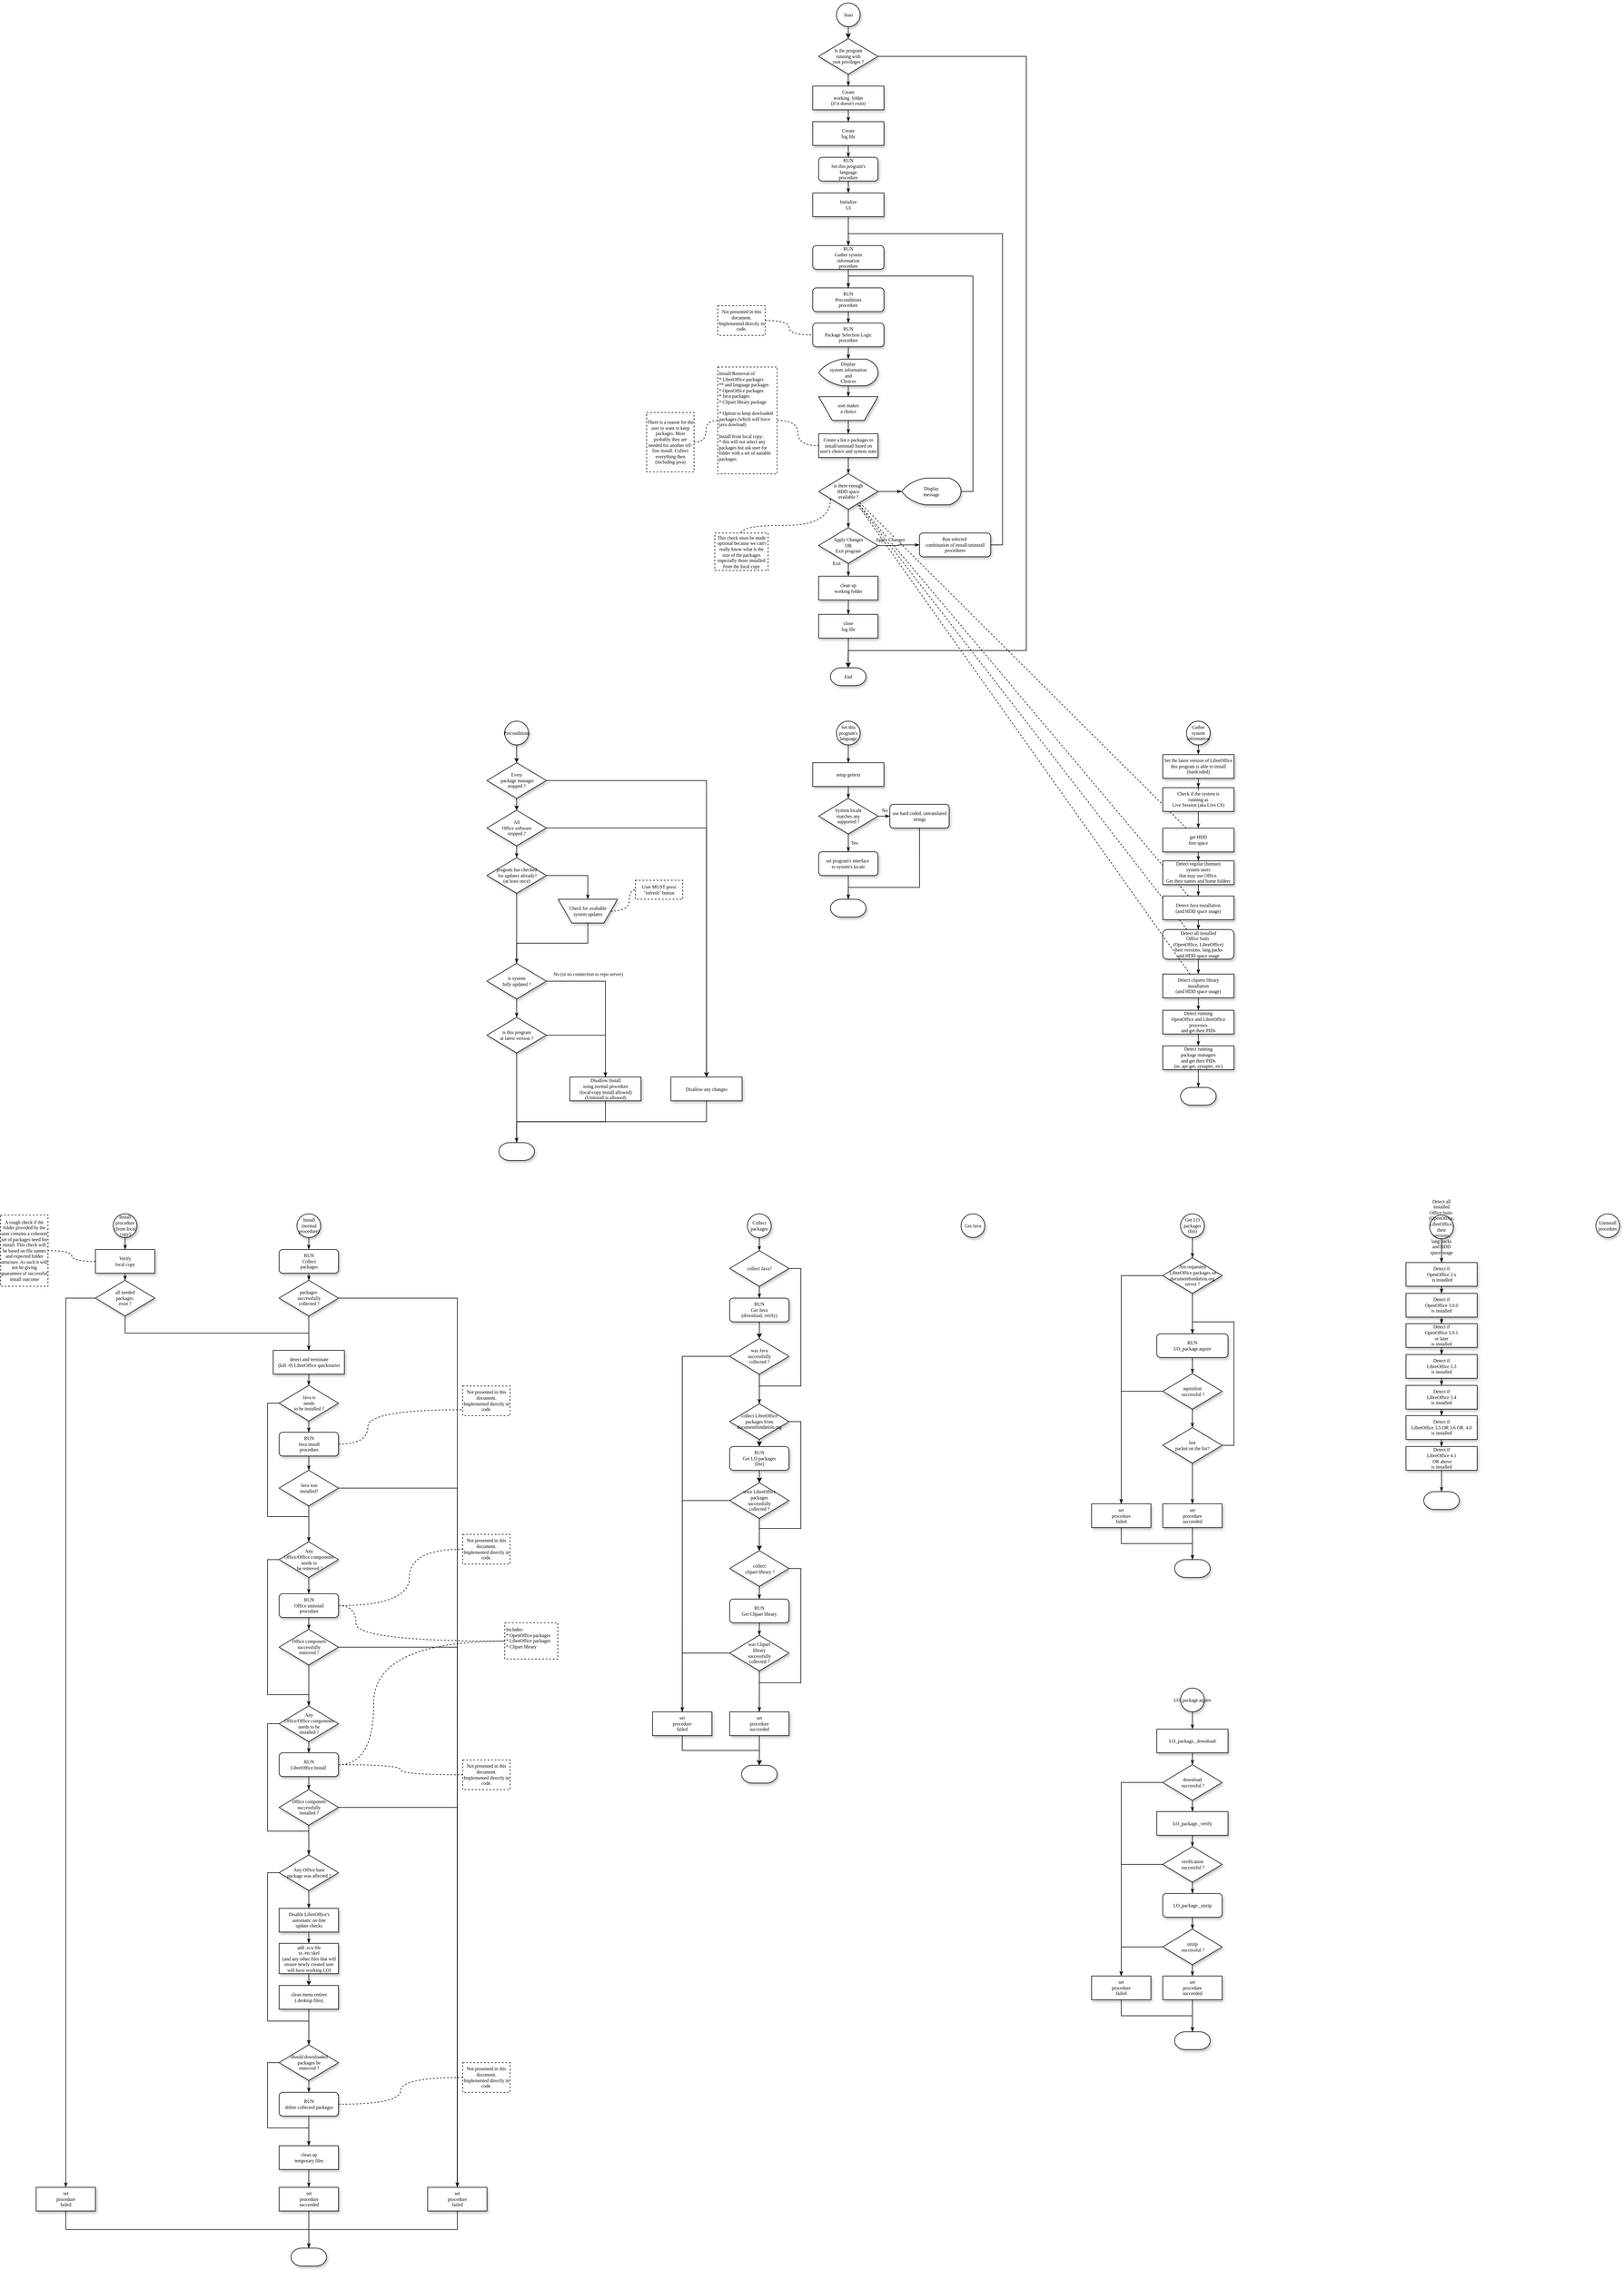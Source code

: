 <mxfile version="20.8.16" type="device"><diagram name="Page-1" id="edf60f1a-56cd-e834-aa8a-f176f3a09ee4"><mxGraphModel dx="5387" dy="3813" grid="1" gridSize="10" guides="1" tooltips="1" connect="1" arrows="1" fold="1" page="1" pageScale="1" pageWidth="1100" pageHeight="850" background="none" math="0" shadow="0"><root><mxCell id="0"/><mxCell id="1" parent="0"/><mxCell id="FMaZAtzqC5wsarscTpgY-27" value="" style="edgeStyle=orthogonalEdgeStyle;shape=connector;rounded=0;orthogonalLoop=1;jettySize=auto;html=1;labelBackgroundColor=none;strokeColor=default;strokeWidth=1;fontFamily=Verdana;fontSize=8;fontColor=default;endArrow=none;endFill=0;startSize=5;endSize=5;dashed=1;curved=1;startArrow=none;startFill=0;" parent="1" source="KZAsET0lDErMvSsKAa-C-3" target="gZyHitp84woVGNt1j31F-205" edge="1"><mxGeometry relative="1" as="geometry"><mxPoint x="-100.11" y="-712.764" as="sourcePoint"/><mxPoint x="-340.11" y="-774.25" as="targetPoint"/><Array as="points"><mxPoint x="-720" y="-800"/><mxPoint x="-570" y="-800"/></Array></mxGeometry></mxCell><mxCell id="WXgyV-pI2MA7BBpM_h7G-30" value="" style="curved=1;endArrow=none;html=1;rounded=0;labelBackgroundColor=none;strokeColor=default;strokeWidth=1;fontFamily=Verdana;fontSize=8;fontColor=default;startSize=5;endSize=5;shape=connector;dashed=1;endFill=0;" parent="1" source="gZyHitp84woVGNt1j31F-194" target="gZyHitp84woVGNt1j31F-205" edge="1"><mxGeometry width="50" height="50" relative="1" as="geometry"><mxPoint x="-710" y="-50" as="sourcePoint"/><mxPoint x="80" y="-410" as="targetPoint"/></mxGeometry></mxCell><mxCell id="WXgyV-pI2MA7BBpM_h7G-42" value="" style="curved=1;endArrow=none;html=1;rounded=0;labelBackgroundColor=none;strokeColor=default;strokeWidth=1;fontFamily=Verdana;fontSize=8;fontColor=default;startSize=5;endSize=5;shape=connector;dashed=1;endFill=0;" parent="1" source="WXgyV-pI2MA7BBpM_h7G-33" target="gZyHitp84woVGNt1j31F-205" edge="1"><mxGeometry width="50" height="50" relative="1" as="geometry"><mxPoint x="-209.896" y="-405" as="sourcePoint"/><mxPoint x="80" y="-470" as="targetPoint"/></mxGeometry></mxCell><mxCell id="WXgyV-pI2MA7BBpM_h7G-41" value="" style="curved=1;endArrow=none;html=1;rounded=0;labelBackgroundColor=none;strokeColor=default;strokeWidth=1;fontFamily=Verdana;fontSize=8;fontColor=default;startSize=5;endSize=5;shape=connector;dashed=1;endFill=0;" parent="1" source="WXgyV-pI2MA7BBpM_h7G-39" target="gZyHitp84woVGNt1j31F-205" edge="1"><mxGeometry width="50" height="50" relative="1" as="geometry"><mxPoint x="-224.686" y="-465" as="sourcePoint"/><mxPoint x="70" y="-440" as="targetPoint"/></mxGeometry></mxCell><mxCell id="KZAsET0lDErMvSsKAa-C-51" style="edgeStyle=orthogonalEdgeStyle;shape=connector;rounded=0;orthogonalLoop=1;jettySize=auto;html=1;exitX=0.5;exitY=1;exitDx=0;exitDy=0;entryX=0.5;entryY=0;entryDx=0;entryDy=0;labelBackgroundColor=none;strokeColor=default;strokeWidth=1;fontFamily=Verdana;fontSize=8;fontColor=default;startArrow=none;endArrow=classicThin;endFill=1;startSize=5;endSize=5;" parent="1" source="d4-_k5U_l92kHuHyqdDG-8" target="KZAsET0lDErMvSsKAa-C-50" edge="1"><mxGeometry relative="1" as="geometry"/></mxCell><mxCell id="d4-_k5U_l92kHuHyqdDG-8" value="Install&lt;br style=&quot;border-color: var(--border-color);&quot;&gt;(normal&lt;br&gt;procedure)" style="ellipse;whiteSpace=wrap;html=1;aspect=fixed;rounded=0;shadow=1;labelBackgroundColor=none;strokeColor=default;strokeWidth=1;fontFamily=Verdana;fontSize=8;fontColor=default;fillColor=default;" parent="1" vertex="1"><mxGeometry x="-1469.47" y="360" width="40" height="40" as="geometry"/></mxCell><mxCell id="WXgyV-pI2MA7BBpM_h7G-46" style="edgeStyle=orthogonalEdgeStyle;shape=connector;rounded=0;orthogonalLoop=1;jettySize=auto;html=1;exitX=0.5;exitY=1;exitDx=0;exitDy=0;entryX=0.5;entryY=0;entryDx=0;entryDy=0;labelBackgroundColor=none;strokeColor=default;strokeWidth=1;fontFamily=Verdana;fontSize=8;fontColor=default;endArrow=classicThin;endFill=1;startSize=5;endSize=5;" parent="1" source="d4-_k5U_l92kHuHyqdDG-16" target="WXgyV-pI2MA7BBpM_h7G-33" edge="1"><mxGeometry relative="1" as="geometry"/></mxCell><mxCell id="d4-_k5U_l92kHuHyqdDG-16" value="Check if the system is&lt;br&gt;running as &lt;br&gt;Live Session (aka Live CS)" style="whiteSpace=wrap;html=1;rounded=0;shadow=1;labelBackgroundColor=none;strokeWidth=1;fontFamily=Verdana;fontSize=8;align=center;" parent="1" vertex="1"><mxGeometry x="-10.0" y="-358" width="120" height="40" as="geometry"/></mxCell><mxCell id="d4-_k5U_l92kHuHyqdDG-20" style="edgeStyle=orthogonalEdgeStyle;shape=connector;rounded=0;orthogonalLoop=1;jettySize=auto;html=1;exitX=0.5;exitY=1;exitDx=0;exitDy=0;labelBackgroundColor=none;strokeColor=default;strokeWidth=1;fontFamily=Verdana;fontSize=8;fontColor=default;endArrow=classicThin;endFill=1;startSize=5;endSize=5;" parent="1" source="d4-_k5U_l92kHuHyqdDG-18" target="d4-_k5U_l92kHuHyqdDG-19" edge="1"><mxGeometry relative="1" as="geometry"/></mxCell><mxCell id="d4-_k5U_l92kHuHyqdDG-18" value="setup gettext" style="whiteSpace=wrap;html=1;rounded=0;shadow=1;labelBackgroundColor=none;strokeWidth=1;fontFamily=Verdana;fontSize=8;align=center;" parent="1" vertex="1"><mxGeometry x="-600.04" y="-400" width="120" height="40" as="geometry"/></mxCell><mxCell id="d4-_k5U_l92kHuHyqdDG-22" value="Yes" style="edgeStyle=orthogonalEdgeStyle;shape=connector;rounded=0;orthogonalLoop=1;jettySize=auto;html=1;exitX=0.5;exitY=1;exitDx=0;exitDy=0;labelBackgroundColor=none;strokeColor=default;strokeWidth=1;fontFamily=Verdana;fontSize=8;fontColor=default;endArrow=classicThin;endFill=1;startSize=5;endSize=5;entryX=0.5;entryY=0;entryDx=0;entryDy=0;" parent="1" source="d4-_k5U_l92kHuHyqdDG-19" target="d4-_k5U_l92kHuHyqdDG-21" edge="1"><mxGeometry y="10" relative="1" as="geometry"><mxPoint x="-580.04" y="-240" as="targetPoint"/><mxPoint as="offset"/></mxGeometry></mxCell><mxCell id="d4-_k5U_l92kHuHyqdDG-30" style="edgeStyle=orthogonalEdgeStyle;shape=connector;rounded=0;orthogonalLoop=1;jettySize=auto;html=1;exitX=1;exitY=0.5;exitDx=0;exitDy=0;labelBackgroundColor=none;strokeColor=default;strokeWidth=1;fontFamily=Verdana;fontSize=8;fontColor=default;endArrow=classicThin;endFill=1;startSize=5;endSize=5;entryX=0;entryY=0.5;entryDx=0;entryDy=0;" parent="1" source="d4-_k5U_l92kHuHyqdDG-19" target="d4-_k5U_l92kHuHyqdDG-29" edge="1"><mxGeometry relative="1" as="geometry"><mxPoint x="-430.04" y="-280" as="targetPoint"/></mxGeometry></mxCell><mxCell id="d4-_k5U_l92kHuHyqdDG-31" value="No" style="edgeLabel;html=1;align=center;verticalAlign=middle;resizable=0;points=[];fontSize=8;fontFamily=Verdana;fontColor=default;" parent="d4-_k5U_l92kHuHyqdDG-30" vertex="1" connectable="0"><mxGeometry x="-0.352" relative="1" as="geometry"><mxPoint x="4" y="-10" as="offset"/></mxGeometry></mxCell><mxCell id="d4-_k5U_l92kHuHyqdDG-19" value="System locale &lt;br&gt;matches any&lt;br&gt;supported ?" style="rhombus;whiteSpace=wrap;html=1;rounded=0;shadow=1;labelBackgroundColor=none;strokeWidth=1;fontFamily=Verdana;fontSize=8;align=center;" parent="1" vertex="1"><mxGeometry x="-590.04" y="-340" width="100" height="60" as="geometry"/></mxCell><mxCell id="7SOeXMoNOYHlSDrnlrKF-4" style="edgeStyle=orthogonalEdgeStyle;shape=connector;rounded=0;orthogonalLoop=1;jettySize=auto;html=1;exitX=0.5;exitY=1;exitDx=0;exitDy=0;entryX=0.5;entryY=0;entryDx=0;entryDy=0;entryPerimeter=0;labelBackgroundColor=none;strokeColor=default;strokeWidth=1;fontFamily=Verdana;fontSize=8;fontColor=default;endArrow=classicThin;endFill=1;startSize=5;endSize=5;" parent="1" source="d4-_k5U_l92kHuHyqdDG-21" target="7SOeXMoNOYHlSDrnlrKF-3" edge="1"><mxGeometry relative="1" as="geometry"/></mxCell><mxCell id="d4-_k5U_l92kHuHyqdDG-21" value="set program's interface&amp;nbsp;&lt;br&gt;to system's locale" style="rounded=1;whiteSpace=wrap;html=1;shadow=1;labelBackgroundColor=none;strokeWidth=1;fontFamily=Verdana;fontSize=8;align=center;" parent="1" vertex="1"><mxGeometry x="-590.04" y="-250" width="100" height="40" as="geometry"/></mxCell><mxCell id="7SOeXMoNOYHlSDrnlrKF-5" style="edgeStyle=orthogonalEdgeStyle;shape=connector;rounded=0;orthogonalLoop=1;jettySize=auto;html=1;exitX=0.5;exitY=1;exitDx=0;exitDy=0;labelBackgroundColor=none;strokeColor=default;strokeWidth=1;fontFamily=Verdana;fontSize=8;fontColor=default;endArrow=classicThin;endFill=1;startSize=5;endSize=5;" parent="1" source="d4-_k5U_l92kHuHyqdDG-29" target="7SOeXMoNOYHlSDrnlrKF-3" edge="1"><mxGeometry relative="1" as="geometry"><Array as="points"><mxPoint x="-420.04" y="-190"/><mxPoint x="-540.04" y="-190"/></Array></mxGeometry></mxCell><mxCell id="d4-_k5U_l92kHuHyqdDG-29" value="use hard coded, untranslated strings" style="rounded=1;whiteSpace=wrap;html=1;shadow=1;labelBackgroundColor=none;strokeWidth=1;fontFamily=Verdana;fontSize=8;align=center;" parent="1" vertex="1"><mxGeometry x="-470.04" y="-330" width="100" height="40" as="geometry"/></mxCell><mxCell id="gZyHitp84woVGNt1j31F-232" style="edgeStyle=orthogonalEdgeStyle;shape=connector;rounded=0;orthogonalLoop=1;jettySize=auto;html=1;exitX=0.5;exitY=1;exitDx=0;exitDy=0;entryX=0.5;entryY=0;entryDx=0;entryDy=0;labelBackgroundColor=none;strokeColor=default;strokeWidth=1;fontFamily=Verdana;fontSize=8;fontColor=default;endArrow=classicThin;endFill=1;startSize=5;endSize=5;" parent="1" source="gZyHitp84woVGNt1j31F-12" target="gZyHitp84woVGNt1j31F-89" edge="1"><mxGeometry relative="1" as="geometry"/></mxCell><mxCell id="FMaZAtzqC5wsarscTpgY-113" style="edgeStyle=orthogonalEdgeStyle;shape=connector;rounded=0;orthogonalLoop=1;jettySize=auto;html=1;exitX=0.5;exitY=1;exitDx=0;exitDy=0;entryX=0.5;entryY=0;entryDx=0;entryDy=0;labelBackgroundColor=none;strokeColor=default;strokeWidth=1;fontFamily=Verdana;fontSize=8;fontColor=default;endArrow=classicThin;endFill=1;startSize=5;endSize=5;" parent="1" source="gZyHitp84woVGNt1j31F-9" target="gZyHitp84woVGNt1j31F-12" edge="1"><mxGeometry relative="1" as="geometry"/></mxCell><mxCell id="FMaZAtzqC5wsarscTpgY-116" style="edgeStyle=orthogonalEdgeStyle;shape=connector;rounded=0;orthogonalLoop=1;jettySize=auto;html=1;exitX=0;exitY=0.5;exitDx=0;exitDy=0;entryX=0.5;entryY=0;entryDx=0;entryDy=0;labelBackgroundColor=none;strokeColor=default;strokeWidth=1;fontFamily=Verdana;fontSize=8;fontColor=default;endArrow=classicThin;endFill=1;startSize=5;endSize=5;" parent="1" source="gZyHitp84woVGNt1j31F-9" target="gZyHitp84woVGNt1j31F-89" edge="1"><mxGeometry relative="1" as="geometry"><Array as="points"><mxPoint x="-1519" y="1790"/><mxPoint x="-1519" y="1900"/><mxPoint x="-1449" y="1900"/></Array></mxGeometry></mxCell><mxCell id="gZyHitp84woVGNt1j31F-9" value="should downloaded&lt;br&gt;packages be&lt;br&gt;removed ?" style="rhombus;whiteSpace=wrap;html=1;rounded=0;shadow=1;labelBackgroundColor=none;strokeWidth=1;fontFamily=Verdana;fontSize=8;align=center;" parent="1" vertex="1"><mxGeometry x="-1499.47" y="1760" width="100" height="60" as="geometry"/></mxCell><mxCell id="gZyHitp84woVGNt1j31F-12" value="RUN&lt;br&gt;delete collected packages" style="rounded=1;whiteSpace=wrap;html=1;shadow=1;labelBackgroundColor=none;strokeWidth=1;fontFamily=Verdana;fontSize=8;align=center;" parent="1" vertex="1"><mxGeometry x="-1499.47" y="1840" width="100" height="40" as="geometry"/></mxCell><mxCell id="gZyHitp84woVGNt1j31F-24" value="" style="strokeWidth=1;html=1;shape=mxgraph.flowchart.terminator;whiteSpace=wrap;rounded=0;shadow=1;labelBackgroundColor=none;fontFamily=Verdana;fontSize=8;align=center;" parent="1" vertex="1"><mxGeometry x="-1479.47" y="2102.5" width="60" height="30" as="geometry"/></mxCell><mxCell id="gZyHitp84woVGNt1j31F-73" style="edgeStyle=orthogonalEdgeStyle;shape=connector;rounded=0;orthogonalLoop=1;jettySize=auto;html=1;exitX=0.5;exitY=1;exitDx=0;exitDy=0;entryX=0.5;entryY=0;entryDx=0;entryDy=0;labelBackgroundColor=none;strokeColor=default;strokeWidth=1;fontFamily=Verdana;fontSize=8;fontColor=default;endArrow=classicThin;endFill=1;startSize=5;endSize=5;" parent="1" source="FMaZAtzqC5wsarscTpgY-100" target="gZyHitp84woVGNt1j31F-72" edge="1"><mxGeometry relative="1" as="geometry"><mxPoint x="-1458.58" y="1330" as="sourcePoint"/></mxGeometry></mxCell><mxCell id="FMaZAtzqC5wsarscTpgY-89" style="edgeStyle=orthogonalEdgeStyle;shape=connector;rounded=0;orthogonalLoop=1;jettySize=auto;html=1;exitX=0.5;exitY=1;exitDx=0;exitDy=0;entryX=0.5;entryY=0;entryDx=0;entryDy=0;labelBackgroundColor=none;strokeColor=default;strokeWidth=1;fontFamily=Verdana;fontSize=8;fontColor=default;endArrow=classicThin;endFill=1;startSize=5;endSize=5;" parent="1" source="gZyHitp84woVGNt1j31F-63" target="FMaZAtzqC5wsarscTpgY-88" edge="1"><mxGeometry relative="1" as="geometry"/></mxCell><mxCell id="gZyHitp84woVGNt1j31F-63" value="RUN&lt;br&gt;Office&amp;nbsp;uninstall&lt;br&gt;procedure" style="rounded=1;whiteSpace=wrap;html=1;shadow=1;labelBackgroundColor=none;strokeWidth=1;fontFamily=Verdana;fontSize=8;align=center;" parent="1" vertex="1"><mxGeometry x="-1499.47" y="1000" width="100" height="40" as="geometry"/></mxCell><mxCell id="gZyHitp84woVGNt1j31F-97" style="edgeStyle=orthogonalEdgeStyle;shape=connector;rounded=0;orthogonalLoop=1;jettySize=auto;html=1;exitX=0.5;exitY=1;exitDx=0;exitDy=0;entryX=0.5;entryY=0;entryDx=0;entryDy=0;labelBackgroundColor=none;strokeColor=default;strokeWidth=1;fontFamily=Verdana;fontSize=8;fontColor=default;endArrow=classicThin;endFill=1;startSize=5;endSize=5;" parent="1" source="FMaZAtzqC5wsarscTpgY-109" target="gZyHitp84woVGNt1j31F-77" edge="1"><mxGeometry relative="1" as="geometry"><mxPoint x="-1449.47" y="1413" as="targetPoint"/></mxGeometry></mxCell><mxCell id="FMaZAtzqC5wsarscTpgY-104" style="edgeStyle=orthogonalEdgeStyle;shape=connector;rounded=0;orthogonalLoop=1;jettySize=auto;html=1;exitX=0.5;exitY=1;exitDx=0;exitDy=0;entryX=0.5;entryY=0;entryDx=0;entryDy=0;labelBackgroundColor=none;strokeColor=default;strokeWidth=1;fontFamily=Verdana;fontSize=8;fontColor=default;endArrow=classicThin;endFill=1;startSize=5;endSize=5;" parent="1" source="gZyHitp84woVGNt1j31F-72" target="FMaZAtzqC5wsarscTpgY-103" edge="1"><mxGeometry relative="1" as="geometry"/></mxCell><mxCell id="gZyHitp84woVGNt1j31F-72" value="RUN&lt;br&gt;LibreOffice&amp;nbsp;Install&amp;nbsp;" style="rounded=1;whiteSpace=wrap;html=1;shadow=1;labelBackgroundColor=none;strokeWidth=1;fontFamily=Verdana;fontSize=8;align=center;" parent="1" vertex="1"><mxGeometry x="-1499.47" y="1268" width="100" height="40" as="geometry"/></mxCell><mxCell id="gZyHitp84woVGNt1j31F-82" style="edgeStyle=orthogonalEdgeStyle;shape=connector;rounded=0;orthogonalLoop=1;jettySize=auto;html=1;exitX=0.5;exitY=1;exitDx=0;exitDy=0;entryX=0.5;entryY=0;entryDx=0;entryDy=0;labelBackgroundColor=none;strokeColor=default;strokeWidth=1;fontFamily=Verdana;fontSize=8;fontColor=default;endArrow=classicThin;endFill=1;startSize=5;endSize=5;" parent="1" source="gZyHitp84woVGNt1j31F-77" target="gZyHitp84woVGNt1j31F-78" edge="1"><mxGeometry relative="1" as="geometry"/></mxCell><mxCell id="gZyHitp84woVGNt1j31F-77" value="Disable LibreOffice's&lt;br&gt;automatic on-line&lt;br&gt;update checks" style="rounded=0;whiteSpace=wrap;html=1;shadow=1;labelBackgroundColor=none;strokeWidth=1;fontFamily=Verdana;fontSize=8;align=center;" parent="1" vertex="1"><mxGeometry x="-1499.47" y="1530" width="100" height="40" as="geometry"/></mxCell><mxCell id="KZAsET0lDErMvSsKAa-C-164" style="edgeStyle=orthogonalEdgeStyle;shape=connector;rounded=0;orthogonalLoop=1;jettySize=auto;html=1;exitX=0.5;exitY=1;exitDx=0;exitDy=0;entryX=0.5;entryY=0;entryDx=0;entryDy=0;labelBackgroundColor=none;strokeColor=default;strokeWidth=1;fontFamily=Verdana;fontSize=8;fontColor=default;endArrow=classic;endFill=1;startSize=5;endSize=5;" parent="1" source="gZyHitp84woVGNt1j31F-78" target="gZyHitp84woVGNt1j31F-87" edge="1"><mxGeometry relative="1" as="geometry"/></mxCell><mxCell id="gZyHitp84woVGNt1j31F-78" value="add .xcu file&lt;br&gt;to /etc/skel&lt;br&gt;(and any other files that will&lt;br&gt;ensure newly created user&lt;br&gt;will have working LO)" style="rounded=0;whiteSpace=wrap;html=1;shadow=1;labelBackgroundColor=none;strokeWidth=1;fontFamily=Verdana;fontSize=8;align=center;" parent="1" vertex="1"><mxGeometry x="-1499.47" y="1589" width="100" height="51" as="geometry"/></mxCell><mxCell id="KZAsET0lDErMvSsKAa-C-78" style="edgeStyle=orthogonalEdgeStyle;shape=connector;rounded=0;orthogonalLoop=1;jettySize=auto;html=1;exitX=0.5;exitY=1;exitDx=0;exitDy=0;labelBackgroundColor=none;strokeColor=default;strokeWidth=1;fontFamily=Verdana;fontSize=8;fontColor=default;startArrow=none;endArrow=classicThin;endFill=1;startSize=5;endSize=5;entryX=0.5;entryY=0;entryDx=0;entryDy=0;" parent="1" source="gZyHitp84woVGNt1j31F-86" target="KZAsET0lDErMvSsKAa-C-77" edge="1"><mxGeometry relative="1" as="geometry"><mxPoint x="-1729.11" y="410" as="targetPoint"/></mxGeometry></mxCell><mxCell id="gZyHitp84woVGNt1j31F-86" value="Install&lt;br&gt;procedure&lt;br&gt;(from local copy)" style="ellipse;whiteSpace=wrap;html=1;aspect=fixed;rounded=0;shadow=1;labelBackgroundColor=none;strokeColor=default;strokeWidth=1;fontFamily=Verdana;fontSize=8;fontColor=default;fillColor=default;" parent="1" vertex="1"><mxGeometry x="-1779.11" y="360" width="40" height="40" as="geometry"/></mxCell><mxCell id="gZyHitp84woVGNt1j31F-234" style="edgeStyle=orthogonalEdgeStyle;shape=connector;rounded=0;orthogonalLoop=1;jettySize=auto;html=1;entryX=0.5;entryY=0;entryDx=0;entryDy=0;labelBackgroundColor=none;strokeColor=default;strokeWidth=1;fontFamily=Verdana;fontSize=8;fontColor=default;endArrow=classicThin;endFill=1;startSize=5;endSize=5;exitX=0.5;exitY=1;exitDx=0;exitDy=0;" parent="1" source="gZyHitp84woVGNt1j31F-87" target="gZyHitp84woVGNt1j31F-9" edge="1"><mxGeometry relative="1" as="geometry"><mxPoint x="-1449.75" y="1704" as="sourcePoint"/></mxGeometry></mxCell><mxCell id="gZyHitp84woVGNt1j31F-87" value="clean menu entires&lt;br&gt;(.desktop files)" style="rounded=0;whiteSpace=wrap;html=1;shadow=1;labelBackgroundColor=none;strokeWidth=1;fontFamily=Verdana;fontSize=8;align=center;" parent="1" vertex="1"><mxGeometry x="-1499.47" y="1660" width="100" height="40" as="geometry"/></mxCell><mxCell id="gZyHitp84woVGNt1j31F-92" style="edgeStyle=orthogonalEdgeStyle;shape=connector;rounded=0;orthogonalLoop=1;jettySize=auto;html=1;exitX=0.5;exitY=1;exitDx=0;exitDy=0;entryX=0.5;entryY=0;entryDx=0;entryDy=0;labelBackgroundColor=none;strokeColor=default;strokeWidth=1;fontFamily=Verdana;fontSize=8;fontColor=default;endArrow=classicThin;endFill=1;startSize=5;endSize=5;entryPerimeter=0;startArrow=none;" parent="1" source="KZAsET0lDErMvSsKAa-C-84" target="gZyHitp84woVGNt1j31F-24" edge="1"><mxGeometry relative="1" as="geometry"><mxPoint x="-1300.87" y="2617.5" as="targetPoint"/></mxGeometry></mxCell><mxCell id="gZyHitp84woVGNt1j31F-89" value="clean up&lt;br&gt;temporary files" style="rounded=0;whiteSpace=wrap;html=1;shadow=1;labelBackgroundColor=none;strokeWidth=1;fontFamily=Verdana;fontSize=8;align=center;" parent="1" vertex="1"><mxGeometry x="-1499.47" y="1930" width="100" height="40" as="geometry"/></mxCell><mxCell id="WXgyV-pI2MA7BBpM_h7G-31" style="edgeStyle=orthogonalEdgeStyle;shape=connector;rounded=0;orthogonalLoop=1;jettySize=auto;html=1;exitX=0.5;exitY=1;exitDx=0;exitDy=0;labelBackgroundColor=none;strokeColor=default;strokeWidth=1;fontFamily=Verdana;fontSize=8;fontColor=default;endArrow=classicThin;endFill=1;startSize=5;endSize=5;" parent="1" source="FMaZAtzqC5wsarscTpgY-18" target="d4-_k5U_l92kHuHyqdDG-16" edge="1"><mxGeometry relative="1" as="geometry"/></mxCell><mxCell id="FMaZAtzqC5wsarscTpgY-19" style="edgeStyle=orthogonalEdgeStyle;shape=connector;rounded=0;orthogonalLoop=1;jettySize=auto;html=1;exitX=0.5;exitY=1;exitDx=0;exitDy=0;entryX=0.5;entryY=0;entryDx=0;entryDy=0;labelBackgroundColor=none;strokeColor=default;strokeWidth=1;fontFamily=Verdana;fontSize=8;fontColor=default;endArrow=classicThin;endFill=1;startSize=5;endSize=5;" parent="1" source="gZyHitp84woVGNt1j31F-103" target="FMaZAtzqC5wsarscTpgY-18" edge="1"><mxGeometry relative="1" as="geometry"/></mxCell><mxCell id="gZyHitp84woVGNt1j31F-103" value="Gather&lt;br&gt;system&lt;br&gt;information" style="ellipse;whiteSpace=wrap;html=1;aspect=fixed;rounded=0;shadow=1;labelBackgroundColor=none;strokeColor=default;strokeWidth=1;fontFamily=Verdana;fontSize=8;fontColor=default;fillColor=default;" parent="1" vertex="1"><mxGeometry x="30" y="-470" width="40" height="40" as="geometry"/></mxCell><mxCell id="gZyHitp84woVGNt1j31F-154" style="edgeStyle=orthogonalEdgeStyle;shape=connector;rounded=0;orthogonalLoop=1;jettySize=auto;html=1;exitX=0.5;exitY=1;exitDx=0;exitDy=0;entryX=0.5;entryY=0;entryDx=0;entryDy=0;labelBackgroundColor=none;strokeColor=default;strokeWidth=1;fontFamily=Verdana;fontSize=8;fontColor=default;endArrow=classicThin;endFill=1;startSize=5;endSize=5;startArrow=none;" parent="1" source="WXgyV-pI2MA7BBpM_h7G-3" target="gZyHitp84woVGNt1j31F-153" edge="1"><mxGeometry relative="1" as="geometry"/></mxCell><mxCell id="vTeHq6-nuDfhrwUV0Sy5-2" style="edgeStyle=orthogonalEdgeStyle;rounded=0;orthogonalLoop=1;jettySize=auto;html=1;exitX=0.5;exitY=1;exitDx=0;exitDy=0;entryX=0.5;entryY=0;entryDx=0;entryDy=0;" edge="1" parent="1" source="gZyHitp84woVGNt1j31F-104" target="vTeHq6-nuDfhrwUV0Sy5-1"><mxGeometry relative="1" as="geometry"/></mxCell><mxCell id="gZyHitp84woVGNt1j31F-104" value="Start" style="ellipse;whiteSpace=wrap;html=1;aspect=fixed;rounded=0;shadow=1;labelBackgroundColor=none;strokeColor=default;strokeWidth=1;fontFamily=Verdana;fontSize=8;fontColor=default;fillColor=default;" parent="1" vertex="1"><mxGeometry x="-559.97" y="-1680" width="39.86" height="39.86" as="geometry"/></mxCell><mxCell id="gZyHitp84woVGNt1j31F-131" style="edgeStyle=orthogonalEdgeStyle;shape=connector;rounded=0;orthogonalLoop=1;jettySize=auto;html=1;exitX=0.5;exitY=1;exitDx=0;exitDy=0;entryX=0.5;entryY=0;entryDx=0;entryDy=0;labelBackgroundColor=none;strokeColor=default;strokeWidth=1;fontFamily=Verdana;fontSize=8;fontColor=default;endArrow=classicThin;endFill=1;startSize=5;endSize=5;" parent="1" source="gZyHitp84woVGNt1j31F-128" target="KZAsET0lDErMvSsKAa-C-187" edge="1"><mxGeometry relative="1" as="geometry"><mxPoint x="-540.04" y="-1214.25" as="targetPoint"/></mxGeometry></mxCell><mxCell id="gZyHitp84woVGNt1j31F-128" value="RUN&lt;br&gt;Gather&amp;nbsp;system&lt;br style=&quot;border-color: var(--border-color);&quot;&gt;information&lt;br&gt;procedure" style="whiteSpace=wrap;html=1;rounded=1;shadow=1;labelBackgroundColor=none;strokeWidth=1;fontFamily=Verdana;fontSize=8;align=center;" parent="1" vertex="1"><mxGeometry x="-600.04" y="-1271.25" width="120" height="40" as="geometry"/></mxCell><mxCell id="gZyHitp84woVGNt1j31F-138" style="edgeStyle=orthogonalEdgeStyle;shape=connector;rounded=0;orthogonalLoop=1;jettySize=auto;html=1;entryX=0.5;entryY=0;entryDx=0;entryDy=0;labelBackgroundColor=none;strokeColor=default;strokeWidth=1;fontFamily=Verdana;fontSize=8;fontColor=default;endArrow=classicThin;endFill=1;startSize=5;endSize=5;exitX=0.5;exitY=1;exitDx=0;exitDy=0;exitPerimeter=0;" parent="1" source="KZAsET0lDErMvSsKAa-C-189" target="gZyHitp84woVGNt1j31F-132" edge="1"><mxGeometry relative="1" as="geometry"><mxPoint x="-540.11" y="-1056.75" as="sourcePoint"/></mxGeometry></mxCell><mxCell id="FMaZAtzqC5wsarscTpgY-34" style="edgeStyle=orthogonalEdgeStyle;shape=connector;rounded=0;orthogonalLoop=1;jettySize=auto;html=1;exitX=0.5;exitY=1;exitDx=0;exitDy=0;entryX=0.5;entryY=0;entryDx=0;entryDy=0;labelBackgroundColor=none;strokeColor=default;strokeWidth=1;fontFamily=Verdana;fontSize=8;fontColor=default;endArrow=classicThin;endFill=1;startSize=5;endSize=5;" parent="1" source="gZyHitp84woVGNt1j31F-132" target="FMaZAtzqC5wsarscTpgY-23" edge="1"><mxGeometry relative="1" as="geometry"/></mxCell><mxCell id="gZyHitp84woVGNt1j31F-132" value="user makes&lt;br&gt;a choice" style="verticalLabelPosition=middle;verticalAlign=middle;html=1;shape=trapezoid;perimeter=trapezoidPerimeter;whiteSpace=wrap;size=0.23;arcSize=10;flipV=1;labelPosition=center;align=center;rounded=0;shadow=1;labelBackgroundColor=none;strokeColor=default;strokeWidth=1;fontFamily=Verdana;fontSize=8;fontColor=default;fillColor=default;" parent="1" vertex="1"><mxGeometry x="-590.04" y="-1016.75" width="100" height="40" as="geometry"/></mxCell><mxCell id="gZyHitp84woVGNt1j31F-136" value="" style="edgeStyle=orthogonalEdgeStyle;shape=connector;rounded=0;orthogonalLoop=1;jettySize=auto;html=1;labelBackgroundColor=none;strokeColor=default;strokeWidth=1;fontFamily=Verdana;fontSize=8;fontColor=default;endArrow=classicThin;endFill=1;startSize=5;endSize=5;startArrow=none;" parent="1" source="WXgyV-pI2MA7BBpM_h7G-58" target="gZyHitp84woVGNt1j31F-135" edge="1"><mxGeometry relative="1" as="geometry"/></mxCell><mxCell id="FMaZAtzqC5wsarscTpgY-37" style="edgeStyle=orthogonalEdgeStyle;shape=connector;rounded=0;orthogonalLoop=1;jettySize=auto;html=1;exitX=1;exitY=0.5;exitDx=0;exitDy=0;entryX=0;entryY=0.5;entryDx=0;entryDy=0;labelBackgroundColor=none;strokeColor=default;strokeWidth=1;fontFamily=Verdana;fontSize=8;fontColor=default;endArrow=classicThin;endFill=1;startSize=5;endSize=5;" parent="1" source="gZyHitp84woVGNt1j31F-133" target="gZyHitp84woVGNt1j31F-139" edge="1"><mxGeometry relative="1" as="geometry"/></mxCell><mxCell id="FMaZAtzqC5wsarscTpgY-42" value="Apply Changes" style="edgeLabel;html=1;align=center;verticalAlign=middle;resizable=0;points=[];fontSize=8;fontFamily=Verdana;fontColor=default;" parent="FMaZAtzqC5wsarscTpgY-37" vertex="1" connectable="0"><mxGeometry x="-0.712" y="-1" relative="1" as="geometry"><mxPoint x="10" y="-11" as="offset"/></mxGeometry></mxCell><mxCell id="gZyHitp84woVGNt1j31F-133" value="Apply Changes&lt;br&gt;OR&lt;br&gt;Exit program" style="rhombus;whiteSpace=wrap;html=1;rounded=0;shadow=1;labelBackgroundColor=none;strokeWidth=1;fontFamily=Verdana;fontSize=8;align=center;" parent="1" vertex="1"><mxGeometry x="-590.04" y="-796" width="100" height="60" as="geometry"/></mxCell><mxCell id="gZyHitp84woVGNt1j31F-135" value="End" style="strokeWidth=1;html=1;shape=mxgraph.flowchart.terminator;whiteSpace=wrap;rounded=0;shadow=1;labelBackgroundColor=none;fontFamily=Verdana;fontSize=8;align=center;" parent="1" vertex="1"><mxGeometry x="-570.18" y="-560" width="60" height="30" as="geometry"/></mxCell><mxCell id="7SOeXMoNOYHlSDrnlrKF-2" style="edgeStyle=orthogonalEdgeStyle;shape=connector;rounded=0;orthogonalLoop=1;jettySize=auto;html=1;labelBackgroundColor=none;strokeColor=default;strokeWidth=1;fontFamily=Verdana;fontSize=8;fontColor=default;endArrow=classicThin;endFill=1;startSize=5;endSize=5;exitX=1;exitY=0.5;exitDx=0;exitDy=0;entryX=0.5;entryY=0;entryDx=0;entryDy=0;" parent="1" source="gZyHitp84woVGNt1j31F-139" target="gZyHitp84woVGNt1j31F-128" edge="1"><mxGeometry relative="1" as="geometry"><mxPoint x="-280.11" y="-759.25" as="sourcePoint"/><mxPoint x="-390.11" y="-1319.25" as="targetPoint"/></mxGeometry></mxCell><mxCell id="gZyHitp84woVGNt1j31F-139" value="Run selected&amp;nbsp;&lt;br&gt;combination of install/uninstall procedures" style="whiteSpace=wrap;html=1;rounded=1;shadow=1;labelBackgroundColor=none;strokeWidth=1;fontFamily=Verdana;fontSize=8;align=center;" parent="1" vertex="1"><mxGeometry x="-420.11" y="-787" width="120" height="40" as="geometry"/></mxCell><mxCell id="gZyHitp84woVGNt1j31F-155" style="edgeStyle=orthogonalEdgeStyle;shape=connector;rounded=0;orthogonalLoop=1;jettySize=auto;html=1;labelBackgroundColor=none;strokeColor=default;strokeWidth=1;fontFamily=Verdana;fontSize=8;fontColor=default;endArrow=classicThin;endFill=1;startSize=5;endSize=5;entryX=0.5;entryY=0;entryDx=0;entryDy=0;exitX=0.5;exitY=1;exitDx=0;exitDy=0;" parent="1" source="FMaZAtzqC5wsarscTpgY-117" target="gZyHitp84woVGNt1j31F-128" edge="1"><mxGeometry relative="1" as="geometry"><mxPoint x="-510.11" y="-1359.25" as="targetPoint"/><mxPoint x="-520" y="-1330" as="sourcePoint"/></mxGeometry></mxCell><mxCell id="FMaZAtzqC5wsarscTpgY-118" style="edgeStyle=orthogonalEdgeStyle;shape=connector;rounded=0;orthogonalLoop=1;jettySize=auto;html=1;exitX=0.5;exitY=1;exitDx=0;exitDy=0;entryX=0.5;entryY=0;entryDx=0;entryDy=0;labelBackgroundColor=none;strokeColor=default;strokeWidth=1;fontFamily=Verdana;fontSize=8;fontColor=default;endArrow=classicThin;endFill=1;startSize=5;endSize=5;" parent="1" source="gZyHitp84woVGNt1j31F-153" target="FMaZAtzqC5wsarscTpgY-117" edge="1"><mxGeometry relative="1" as="geometry"/></mxCell><mxCell id="gZyHitp84woVGNt1j31F-153" value="RUN&lt;br&gt;Set this program's&lt;br&gt;language&lt;br&gt;procedure" style="rounded=1;whiteSpace=wrap;html=1;shadow=1;labelBackgroundColor=none;strokeWidth=1;fontFamily=Verdana;fontSize=8;align=center;" parent="1" vertex="1"><mxGeometry x="-590.04" y="-1420" width="100" height="40" as="geometry"/></mxCell><mxCell id="gZyHitp84woVGNt1j31F-157" style="edgeStyle=orthogonalEdgeStyle;shape=connector;rounded=0;orthogonalLoop=1;jettySize=auto;html=1;exitX=0.5;exitY=1;exitDx=0;exitDy=0;entryX=0.5;entryY=0;entryDx=0;entryDy=0;labelBackgroundColor=none;strokeColor=default;strokeWidth=1;fontFamily=Verdana;fontSize=8;fontColor=default;endArrow=classicThin;endFill=1;startSize=5;endSize=5;" parent="1" source="gZyHitp84woVGNt1j31F-156" target="d4-_k5U_l92kHuHyqdDG-18" edge="1"><mxGeometry relative="1" as="geometry"/></mxCell><mxCell id="gZyHitp84woVGNt1j31F-156" value="Set this program's&lt;br style=&quot;border-color: var(--border-color);&quot;&gt;language" style="ellipse;whiteSpace=wrap;html=1;aspect=fixed;rounded=0;shadow=1;labelBackgroundColor=none;strokeColor=default;strokeWidth=1;fontFamily=Verdana;fontSize=8;fontColor=default;fillColor=default;" parent="1" vertex="1"><mxGeometry x="-560.04" y="-470" width="40" height="40" as="geometry"/></mxCell><mxCell id="gZyHitp84woVGNt1j31F-164" value="Uninstall&lt;br&gt;procedure" style="ellipse;whiteSpace=wrap;html=1;aspect=fixed;rounded=0;shadow=1;labelBackgroundColor=none;strokeColor=default;strokeWidth=1;fontFamily=Verdana;fontSize=8;fontColor=default;fillColor=default;" parent="1" vertex="1"><mxGeometry x="720" y="360" width="40" height="40" as="geometry"/></mxCell><mxCell id="rJgeybLUH-mHBIflhnxA-9" style="edgeStyle=orthogonalEdgeStyle;shape=connector;rounded=0;orthogonalLoop=1;jettySize=auto;html=1;exitX=0.5;exitY=1;exitDx=0;exitDy=0;entryX=0.5;entryY=0;entryDx=0;entryDy=0;labelBackgroundColor=none;strokeColor=default;strokeWidth=1;fontFamily=Verdana;fontSize=8;fontColor=default;endArrow=classicThin;endFill=1;startSize=5;endSize=5;" parent="1" source="gZyHitp84woVGNt1j31F-165" target="FMaZAtzqC5wsarscTpgY-66" edge="1"><mxGeometry relative="1" as="geometry"><mxPoint x="40" y="482" as="targetPoint"/></mxGeometry></mxCell><mxCell id="gZyHitp84woVGNt1j31F-165" value="Get LO packages&lt;br style=&quot;border-color: var(--border-color);&quot;&gt;(list)" style="ellipse;whiteSpace=wrap;html=1;aspect=fixed;rounded=0;shadow=1;labelBackgroundColor=none;strokeColor=default;strokeWidth=1;fontFamily=Verdana;fontSize=8;fontColor=default;fillColor=default;" parent="1" vertex="1"><mxGeometry x="20" y="360" width="40" height="40" as="geometry"/></mxCell><mxCell id="gZyHitp84woVGNt1j31F-183" style="edgeStyle=orthogonalEdgeStyle;shape=connector;rounded=0;orthogonalLoop=1;jettySize=auto;html=1;exitX=0.5;exitY=1;exitDx=0;exitDy=0;entryX=0.5;entryY=0;entryDx=0;entryDy=0;labelBackgroundColor=none;strokeColor=default;strokeWidth=1;fontFamily=Verdana;fontSize=8;fontColor=default;endArrow=classicThin;endFill=1;startSize=5;endSize=5;" parent="1" source="FMaZAtzqC5wsarscTpgY-49" target="gZyHitp84woVGNt1j31F-182" edge="1"><mxGeometry relative="1" as="geometry"><mxPoint x="-1099.11" y="-190" as="sourcePoint"/></mxGeometry></mxCell><mxCell id="gZyHitp84woVGNt1j31F-187" style="edgeStyle=orthogonalEdgeStyle;shape=connector;rounded=0;orthogonalLoop=1;jettySize=auto;html=1;exitX=0.5;exitY=1;exitDx=0;exitDy=0;entryX=0.5;entryY=0;entryDx=0;entryDy=0;labelBackgroundColor=none;strokeColor=default;strokeWidth=1;fontFamily=Verdana;fontSize=8;fontColor=default;endArrow=classicThin;endFill=1;startSize=5;endSize=5;" parent="1" source="gZyHitp84woVGNt1j31F-182" target="gZyHitp84woVGNt1j31F-186" edge="1"><mxGeometry relative="1" as="geometry"/></mxCell><mxCell id="KZAsET0lDErMvSsKAa-C-194" value="" style="edgeStyle=orthogonalEdgeStyle;shape=connector;rounded=0;orthogonalLoop=1;jettySize=auto;html=1;labelBackgroundColor=none;strokeColor=default;strokeWidth=1;fontFamily=Verdana;fontSize=8;fontColor=default;startArrow=none;endArrow=classicThin;endFill=1;startSize=5;endSize=5;entryX=0.5;entryY=0;entryDx=0;entryDy=0;exitX=1;exitY=0.5;exitDx=0;exitDy=0;" parent="1" source="gZyHitp84woVGNt1j31F-182" target="KZAsET0lDErMvSsKAa-C-195" edge="1"><mxGeometry relative="1" as="geometry"><mxPoint x="-1039.11" y="-100" as="sourcePoint"/><mxPoint x="-968.5" y="-132" as="targetPoint"/></mxGeometry></mxCell><mxCell id="FMaZAtzqC5wsarscTpgY-119" value="No (or no connection to repo server)" style="edgeLabel;html=1;align=center;verticalAlign=middle;resizable=0;points=[];fontSize=8;fontFamily=Verdana;fontColor=default;" parent="KZAsET0lDErMvSsKAa-C-194" vertex="1" connectable="0"><mxGeometry x="-0.818" y="-3" relative="1" as="geometry"><mxPoint x="46" y="-15" as="offset"/></mxGeometry></mxCell><mxCell id="gZyHitp84woVGNt1j31F-182" value="is system&lt;br&gt;fully updated ?" style="rhombus;whiteSpace=wrap;html=1;rounded=0;shadow=1;labelBackgroundColor=none;strokeWidth=1;fontFamily=Verdana;fontSize=8;align=center;" parent="1" vertex="1"><mxGeometry x="-1149.11" y="-62" width="100" height="60" as="geometry"/></mxCell><mxCell id="FMaZAtzqC5wsarscTpgY-21" style="edgeStyle=orthogonalEdgeStyle;shape=connector;rounded=0;orthogonalLoop=1;jettySize=auto;html=1;exitX=1;exitY=0.5;exitDx=0;exitDy=0;entryX=0.5;entryY=0;entryDx=0;entryDy=0;labelBackgroundColor=none;strokeColor=default;strokeWidth=1;fontFamily=Verdana;fontSize=8;fontColor=default;endArrow=classicThin;endFill=1;startSize=5;endSize=5;" parent="1" source="gZyHitp84woVGNt1j31F-186" target="KZAsET0lDErMvSsKAa-C-195" edge="1"><mxGeometry relative="1" as="geometry"/></mxCell><mxCell id="FMaZAtzqC5wsarscTpgY-58" style="edgeStyle=orthogonalEdgeStyle;shape=connector;rounded=0;orthogonalLoop=1;jettySize=auto;html=1;exitX=0.5;exitY=1;exitDx=0;exitDy=0;entryX=0.5;entryY=0;entryDx=0;entryDy=0;entryPerimeter=0;labelBackgroundColor=none;strokeColor=default;strokeWidth=1;fontFamily=Verdana;fontSize=8;fontColor=default;endArrow=classicThin;endFill=1;startSize=5;endSize=5;" parent="1" source="gZyHitp84woVGNt1j31F-186" target="KZAsET0lDErMvSsKAa-C-200" edge="1"><mxGeometry relative="1" as="geometry"/></mxCell><mxCell id="gZyHitp84woVGNt1j31F-186" value="is this program&lt;br&gt;at latest version ?" style="rhombus;whiteSpace=wrap;html=1;rounded=0;shadow=1;labelBackgroundColor=none;strokeWidth=1;fontFamily=Verdana;fontSize=8;align=center;" parent="1" vertex="1"><mxGeometry x="-1149.11" y="29" width="100" height="60" as="geometry"/></mxCell><mxCell id="WXgyV-pI2MA7BBpM_h7G-32" style="edgeStyle=orthogonalEdgeStyle;shape=connector;rounded=0;orthogonalLoop=1;jettySize=auto;html=1;exitX=0.5;exitY=1;exitDx=0;exitDy=0;entryX=0.5;entryY=0;entryDx=0;entryDy=0;entryPerimeter=0;labelBackgroundColor=none;strokeColor=default;strokeWidth=1;fontFamily=Verdana;fontSize=8;fontColor=default;endArrow=classicThin;endFill=1;startSize=5;endSize=5;startArrow=none;" parent="1" source="KZAsET0lDErMvSsKAa-C-44" target="7SOeXMoNOYHlSDrnlrKF-6" edge="1"><mxGeometry relative="1" as="geometry"/></mxCell><mxCell id="FMaZAtzqC5wsarscTpgY-3" style="edgeStyle=orthogonalEdgeStyle;shape=connector;rounded=0;orthogonalLoop=1;jettySize=auto;html=1;exitX=0.5;exitY=1;exitDx=0;exitDy=0;entryX=0.5;entryY=0;entryDx=0;entryDy=0;labelBackgroundColor=none;strokeColor=default;strokeWidth=1;fontFamily=Verdana;fontSize=8;fontColor=default;endArrow=classicThin;endFill=1;startSize=5;endSize=5;" parent="1" source="gZyHitp84woVGNt1j31F-194" target="FMaZAtzqC5wsarscTpgY-1" edge="1"><mxGeometry relative="1" as="geometry"/></mxCell><mxCell id="gZyHitp84woVGNt1j31F-194" value="Detect all installed&lt;br&gt;Office Suits&amp;nbsp;&lt;br&gt;(OpenOffice, LibreOffice)&lt;br&gt;their versions, lang packs&lt;br&gt;and HDD space usage" style="whiteSpace=wrap;html=1;rounded=1;shadow=1;labelBackgroundColor=none;strokeWidth=1;fontFamily=Verdana;fontSize=8;align=center;" parent="1" vertex="1"><mxGeometry x="-10" y="-119" width="120" height="50" as="geometry"/></mxCell><mxCell id="rJgeybLUH-mHBIflhnxA-27" style="edgeStyle=orthogonalEdgeStyle;shape=connector;rounded=0;orthogonalLoop=1;jettySize=auto;html=1;exitX=0.5;exitY=1;exitDx=0;exitDy=0;entryX=0.5;entryY=0;entryDx=0;entryDy=0;labelBackgroundColor=none;strokeColor=default;strokeWidth=1;fontFamily=Verdana;fontSize=8;fontColor=default;endArrow=classicThin;endFill=1;startSize=5;endSize=5;" parent="1" source="gZyHitp84woVGNt1j31F-200" target="d4-_k5U_l92kHuHyqdDG-36" edge="1"><mxGeometry relative="1" as="geometry"/></mxCell><mxCell id="gZyHitp84woVGNt1j31F-200" value="Detect all installed&lt;br style=&quot;border-color: var(--border-color);&quot;&gt;Office Suits&amp;nbsp;&lt;br style=&quot;border-color: var(--border-color);&quot;&gt;(OpenOffice, LibreOffice)&lt;br style=&quot;border-color: var(--border-color);&quot;&gt;their versions, lang packs&lt;br style=&quot;border-color: var(--border-color);&quot;&gt;and HDD space usage" style="ellipse;whiteSpace=wrap;html=1;aspect=fixed;rounded=0;shadow=1;labelBackgroundColor=none;strokeColor=default;strokeWidth=1;fontFamily=Verdana;fontSize=8;fontColor=default;fillColor=default;" parent="1" vertex="1"><mxGeometry x="440" y="362" width="40" height="40" as="geometry"/></mxCell><mxCell id="KZAsET0lDErMvSsKAa-C-191" style="edgeStyle=orthogonalEdgeStyle;shape=connector;rounded=0;orthogonalLoop=1;jettySize=auto;html=1;exitX=1;exitY=0.5;exitDx=0;exitDy=0;labelBackgroundColor=none;strokeColor=default;strokeWidth=1;fontFamily=Verdana;fontSize=8;fontColor=default;endArrow=classicThin;endFill=1;startSize=5;endSize=5;exitPerimeter=0;entryX=0.5;entryY=0;entryDx=0;entryDy=0;" parent="1" source="FMaZAtzqC5wsarscTpgY-26" target="KZAsET0lDErMvSsKAa-C-187" edge="1"><mxGeometry relative="1" as="geometry"><mxPoint x="-410.11" y="-1220" as="targetPoint"/></mxGeometry></mxCell><mxCell id="FMaZAtzqC5wsarscTpgY-36" style="edgeStyle=orthogonalEdgeStyle;shape=connector;rounded=0;orthogonalLoop=1;jettySize=auto;html=1;exitX=1;exitY=0.5;exitDx=0;exitDy=0;entryX=0;entryY=0.5;entryDx=0;entryDy=0;entryPerimeter=0;labelBackgroundColor=none;strokeColor=default;strokeWidth=1;fontFamily=Verdana;fontSize=8;fontColor=default;endArrow=classicThin;endFill=1;startSize=5;endSize=5;" parent="1" source="gZyHitp84woVGNt1j31F-205" target="FMaZAtzqC5wsarscTpgY-26" edge="1"><mxGeometry relative="1" as="geometry"/></mxCell><mxCell id="FMaZAtzqC5wsarscTpgY-39" style="edgeStyle=orthogonalEdgeStyle;shape=connector;rounded=0;orthogonalLoop=1;jettySize=auto;html=1;exitX=0.5;exitY=1;exitDx=0;exitDy=0;entryX=0.5;entryY=0;entryDx=0;entryDy=0;labelBackgroundColor=none;strokeColor=default;strokeWidth=1;fontFamily=Verdana;fontSize=8;fontColor=default;endArrow=classicThin;endFill=1;startSize=5;endSize=5;" parent="1" source="gZyHitp84woVGNt1j31F-205" target="gZyHitp84woVGNt1j31F-133" edge="1"><mxGeometry relative="1" as="geometry"/></mxCell><mxCell id="gZyHitp84woVGNt1j31F-205" value="is there enough&lt;br&gt;HDD space&lt;br&gt;available ?" style="rhombus;whiteSpace=wrap;html=1;rounded=0;shadow=1;labelBackgroundColor=none;strokeWidth=1;fontFamily=Verdana;fontSize=8;align=center;" parent="1" vertex="1"><mxGeometry x="-590.04" y="-887" width="100" height="60" as="geometry"/></mxCell><mxCell id="rJgeybLUH-mHBIflhnxA-21" style="edgeStyle=orthogonalEdgeStyle;shape=connector;rounded=0;orthogonalLoop=1;jettySize=auto;html=1;exitX=0.5;exitY=1;exitDx=0;exitDy=0;entryX=0.5;entryY=0;entryDx=0;entryDy=0;labelBackgroundColor=none;strokeColor=default;strokeWidth=1;fontFamily=Verdana;fontSize=8;fontColor=default;endArrow=classicThin;endFill=1;startSize=5;endSize=5;" parent="1" source="d4-_k5U_l92kHuHyqdDG-36" target="d4-_k5U_l92kHuHyqdDG-37" edge="1"><mxGeometry relative="1" as="geometry"/></mxCell><mxCell id="d4-_k5U_l92kHuHyqdDG-36" value="Detect if&lt;br&gt;OpenOffice 2.x&lt;br&gt;&amp;nbsp;is installed" style="whiteSpace=wrap;html=1;rounded=0;shadow=1;labelBackgroundColor=none;strokeWidth=1;fontFamily=Verdana;fontSize=8;align=center;" parent="1" vertex="1"><mxGeometry x="400" y="442" width="120" height="40" as="geometry"/></mxCell><mxCell id="rJgeybLUH-mHBIflhnxA-22" style="edgeStyle=orthogonalEdgeStyle;shape=connector;rounded=0;orthogonalLoop=1;jettySize=auto;html=1;exitX=0.5;exitY=1;exitDx=0;exitDy=0;entryX=0.5;entryY=0;entryDx=0;entryDy=0;labelBackgroundColor=none;strokeColor=default;strokeWidth=1;fontFamily=Verdana;fontSize=8;fontColor=default;endArrow=classicThin;endFill=1;startSize=5;endSize=5;" parent="1" source="d4-_k5U_l92kHuHyqdDG-37" target="d4-_k5U_l92kHuHyqdDG-38" edge="1"><mxGeometry relative="1" as="geometry"/></mxCell><mxCell id="d4-_k5U_l92kHuHyqdDG-37" value="Detect if&lt;br&gt;OpenOffice 3.0.0&lt;br&gt;is installed" style="whiteSpace=wrap;html=1;rounded=0;shadow=1;labelBackgroundColor=none;strokeWidth=1;fontFamily=Verdana;fontSize=8;align=center;" parent="1" vertex="1"><mxGeometry x="400" y="494" width="120" height="40" as="geometry"/></mxCell><mxCell id="rJgeybLUH-mHBIflhnxA-23" style="edgeStyle=orthogonalEdgeStyle;shape=connector;rounded=0;orthogonalLoop=1;jettySize=auto;html=1;exitX=0.5;exitY=1;exitDx=0;exitDy=0;entryX=0.5;entryY=0;entryDx=0;entryDy=0;labelBackgroundColor=none;strokeColor=default;strokeWidth=1;fontFamily=Verdana;fontSize=8;fontColor=default;endArrow=classicThin;endFill=1;startSize=5;endSize=5;" parent="1" source="d4-_k5U_l92kHuHyqdDG-38" target="d4-_k5U_l92kHuHyqdDG-39" edge="1"><mxGeometry relative="1" as="geometry"/></mxCell><mxCell id="d4-_k5U_l92kHuHyqdDG-38" value="Detect if&lt;br&gt;OpenOffice 3.0.1&lt;br&gt;or later&lt;br&gt;is installed" style="whiteSpace=wrap;html=1;rounded=0;shadow=1;labelBackgroundColor=none;strokeWidth=1;fontFamily=Verdana;fontSize=8;align=center;" parent="1" vertex="1"><mxGeometry x="400" y="545" width="120" height="40" as="geometry"/></mxCell><mxCell id="rJgeybLUH-mHBIflhnxA-24" style="edgeStyle=orthogonalEdgeStyle;shape=connector;rounded=0;orthogonalLoop=1;jettySize=auto;html=1;exitX=0.5;exitY=1;exitDx=0;exitDy=0;entryX=0.5;entryY=0;entryDx=0;entryDy=0;labelBackgroundColor=none;strokeColor=default;strokeWidth=1;fontFamily=Verdana;fontSize=8;fontColor=default;endArrow=classicThin;endFill=1;startSize=5;endSize=5;" parent="1" source="d4-_k5U_l92kHuHyqdDG-39" target="d4-_k5U_l92kHuHyqdDG-40" edge="1"><mxGeometry relative="1" as="geometry"/></mxCell><mxCell id="d4-_k5U_l92kHuHyqdDG-39" value="Detect if&lt;br&gt;LibreOffice 3.3&lt;br&gt;is installed" style="whiteSpace=wrap;html=1;rounded=0;shadow=1;labelBackgroundColor=none;strokeWidth=1;fontFamily=Verdana;fontSize=8;align=center;" parent="1" vertex="1"><mxGeometry x="400" y="597" width="120" height="40" as="geometry"/></mxCell><mxCell id="rJgeybLUH-mHBIflhnxA-25" style="edgeStyle=orthogonalEdgeStyle;shape=connector;rounded=0;orthogonalLoop=1;jettySize=auto;html=1;exitX=0.5;exitY=1;exitDx=0;exitDy=0;entryX=0.5;entryY=0;entryDx=0;entryDy=0;labelBackgroundColor=none;strokeColor=default;strokeWidth=1;fontFamily=Verdana;fontSize=8;fontColor=default;endArrow=classicThin;endFill=1;startSize=5;endSize=5;" parent="1" source="d4-_k5U_l92kHuHyqdDG-40" target="d4-_k5U_l92kHuHyqdDG-41" edge="1"><mxGeometry relative="1" as="geometry"/></mxCell><mxCell id="d4-_k5U_l92kHuHyqdDG-40" value="Detect if&lt;br&gt;LibreOffice 3.4&lt;br&gt;is installed" style="whiteSpace=wrap;html=1;rounded=0;shadow=1;labelBackgroundColor=none;strokeWidth=1;fontFamily=Verdana;fontSize=8;align=center;" parent="1" vertex="1"><mxGeometry x="400" y="649" width="120" height="40" as="geometry"/></mxCell><mxCell id="rJgeybLUH-mHBIflhnxA-26" style="edgeStyle=orthogonalEdgeStyle;shape=connector;rounded=0;orthogonalLoop=1;jettySize=auto;html=1;exitX=0.5;exitY=1;exitDx=0;exitDy=0;entryX=0.5;entryY=0;entryDx=0;entryDy=0;labelBackgroundColor=none;strokeColor=default;strokeWidth=1;fontFamily=Verdana;fontSize=8;fontColor=default;endArrow=classicThin;endFill=1;startSize=5;endSize=5;" parent="1" source="d4-_k5U_l92kHuHyqdDG-41" target="d4-_k5U_l92kHuHyqdDG-43" edge="1"><mxGeometry relative="1" as="geometry"/></mxCell><mxCell id="d4-_k5U_l92kHuHyqdDG-41" value="Detect if&lt;br&gt;LibreOffice 3.5 OR 3.6 OR&amp;nbsp; 4.0&lt;br&gt;is installed" style="whiteSpace=wrap;html=1;rounded=0;shadow=1;labelBackgroundColor=none;strokeWidth=1;fontFamily=Verdana;fontSize=8;align=center;" parent="1" vertex="1"><mxGeometry x="400" y="700" width="120" height="40" as="geometry"/></mxCell><mxCell id="7SOeXMoNOYHlSDrnlrKF-9" style="edgeStyle=orthogonalEdgeStyle;shape=connector;rounded=0;orthogonalLoop=1;jettySize=auto;html=1;exitX=0.5;exitY=1;exitDx=0;exitDy=0;entryX=0.5;entryY=0;entryDx=0;entryDy=0;entryPerimeter=0;labelBackgroundColor=none;strokeColor=default;strokeWidth=1;fontFamily=Verdana;fontSize=8;fontColor=default;endArrow=classicThin;endFill=1;startSize=5;endSize=5;" parent="1" source="d4-_k5U_l92kHuHyqdDG-43" target="7SOeXMoNOYHlSDrnlrKF-8" edge="1"><mxGeometry relative="1" as="geometry"/></mxCell><mxCell id="d4-_k5U_l92kHuHyqdDG-43" value="Detect if&lt;br&gt;LibreOffice 4.1&lt;br&gt;&amp;nbsp;OR above&lt;br&gt;is installed" style="whiteSpace=wrap;html=1;rounded=0;shadow=1;labelBackgroundColor=none;strokeWidth=1;fontFamily=Verdana;fontSize=8;align=center;" parent="1" vertex="1"><mxGeometry x="400" y="752" width="120" height="40" as="geometry"/></mxCell><mxCell id="7SOeXMoNOYHlSDrnlrKF-3" value="" style="strokeWidth=1;html=1;shape=mxgraph.flowchart.terminator;whiteSpace=wrap;rounded=0;shadow=1;labelBackgroundColor=none;fontFamily=Verdana;fontSize=8;align=center;" parent="1" vertex="1"><mxGeometry x="-570.18" y="-170" width="60" height="30" as="geometry"/></mxCell><mxCell id="7SOeXMoNOYHlSDrnlrKF-6" value="" style="strokeWidth=1;html=1;shape=mxgraph.flowchart.terminator;whiteSpace=wrap;rounded=0;shadow=1;labelBackgroundColor=none;fontFamily=Verdana;fontSize=8;align=center;" parent="1" vertex="1"><mxGeometry x="20" y="147" width="60" height="30" as="geometry"/></mxCell><mxCell id="7SOeXMoNOYHlSDrnlrKF-8" value="" style="strokeWidth=1;html=1;shape=mxgraph.flowchart.terminator;whiteSpace=wrap;rounded=0;shadow=1;labelBackgroundColor=none;fontFamily=Verdana;fontSize=8;align=center;" parent="1" vertex="1"><mxGeometry x="430" y="828" width="60" height="30" as="geometry"/></mxCell><mxCell id="WXgyV-pI2MA7BBpM_h7G-34" style="edgeStyle=orthogonalEdgeStyle;shape=connector;rounded=0;orthogonalLoop=1;jettySize=auto;html=1;exitX=0.5;exitY=1;exitDx=0;exitDy=0;labelBackgroundColor=none;strokeColor=default;strokeWidth=1;fontFamily=Verdana;fontSize=8;fontColor=default;endArrow=classicThin;endFill=1;startSize=5;endSize=5;entryX=0.5;entryY=0;entryDx=0;entryDy=0;startArrow=none;" parent="1" source="d4-_k5U_l92kHuHyqdDG-14" target="WXgyV-pI2MA7BBpM_h7G-39" edge="1"><mxGeometry relative="1" as="geometry"/></mxCell><mxCell id="WXgyV-pI2MA7BBpM_h7G-33" value="get HDD&lt;br&gt;free space" style="whiteSpace=wrap;html=1;rounded=0;shadow=1;labelBackgroundColor=none;strokeWidth=1;fontFamily=Verdana;fontSize=8;align=center;" parent="1" vertex="1"><mxGeometry x="-10" y="-289.75" width="120" height="40" as="geometry"/></mxCell><mxCell id="WXgyV-pI2MA7BBpM_h7G-40" style="edgeStyle=orthogonalEdgeStyle;shape=connector;rounded=0;orthogonalLoop=1;jettySize=auto;html=1;exitX=0.5;exitY=1;exitDx=0;exitDy=0;entryX=0.5;entryY=0;entryDx=0;entryDy=0;labelBackgroundColor=none;strokeColor=default;strokeWidth=1;fontFamily=Verdana;fontSize=8;fontColor=default;endArrow=classicThin;endFill=1;startSize=5;endSize=5;" parent="1" source="WXgyV-pI2MA7BBpM_h7G-39" target="gZyHitp84woVGNt1j31F-194" edge="1"><mxGeometry relative="1" as="geometry"/></mxCell><mxCell id="WXgyV-pI2MA7BBpM_h7G-39" value="Detect Java installation&lt;br&gt;(and HDD space usage)" style="whiteSpace=wrap;html=1;rounded=0;shadow=1;labelBackgroundColor=none;strokeWidth=1;fontFamily=Verdana;fontSize=8;align=center;" parent="1" vertex="1"><mxGeometry x="-10" y="-175.5" width="120" height="40" as="geometry"/></mxCell><mxCell id="XvRja9NfxgAoNK3Vfk23-48" value="A rough check if the folder provided by the user contains a coherent set of packages need for install. This check will be based on file names and expected folder structure. As such it will not be giving guarantees of successful install outcome" style="text;html=1;strokeColor=default;fillColor=none;align=center;verticalAlign=middle;whiteSpace=wrap;rounded=0;fontSize=8;fontFamily=Verdana;fontColor=default;dashed=1;" parent="1" vertex="1"><mxGeometry x="-1969" y="362" width="79.89" height="120" as="geometry"/></mxCell><mxCell id="XvRja9NfxgAoNK3Vfk23-49" value="" style="endArrow=none;dashed=1;html=1;strokeWidth=1;rounded=0;labelBackgroundColor=none;strokeColor=default;fontFamily=Verdana;fontSize=8;fontColor=default;startSize=5;endSize=5;shape=connector;endFill=0;edgeStyle=orthogonalEdgeStyle;curved=1;" parent="1" source="KZAsET0lDErMvSsKAa-C-77" target="XvRja9NfxgAoNK3Vfk23-48" edge="1"><mxGeometry width="50" height="50" relative="1" as="geometry"><mxPoint x="-1359.11" y="1060" as="sourcePoint"/><mxPoint x="-1309.11" y="1010" as="targetPoint"/></mxGeometry></mxCell><mxCell id="KZAsET0lDErMvSsKAa-C-3" value="This check must be made optional because we can't really know what is the size of the packages especially those installed from the local copy" style="text;html=1;strokeColor=default;fillColor=none;align=center;verticalAlign=middle;whiteSpace=wrap;rounded=0;fontSize=8;fontFamily=Verdana;fontColor=default;dashed=1;" parent="1" vertex="1"><mxGeometry x="-765.13" y="-787" width="89.93" height="63" as="geometry"/></mxCell><mxCell id="KZAsET0lDErMvSsKAa-C-108" style="edgeStyle=orthogonalEdgeStyle;shape=connector;rounded=0;orthogonalLoop=1;jettySize=auto;html=1;exitX=0.5;exitY=1;exitDx=0;exitDy=0;labelBackgroundColor=none;strokeColor=default;strokeWidth=1;fontFamily=Verdana;fontSize=8;fontColor=default;endArrow=classicThin;endFill=1;startSize=5;endSize=5;" parent="1" source="KZAsET0lDErMvSsKAa-C-8" target="KZAsET0lDErMvSsKAa-C-106" edge="1"><mxGeometry relative="1" as="geometry"/></mxCell><mxCell id="KZAsET0lDErMvSsKAa-C-8" value="Collect&lt;br&gt;packages" style="ellipse;whiteSpace=wrap;html=1;aspect=fixed;rounded=0;shadow=1;labelBackgroundColor=none;strokeColor=default;strokeWidth=1;fontFamily=Verdana;fontSize=8;fontColor=default;fillColor=default;" parent="1" vertex="1"><mxGeometry x="-710.01" y="360" width="40" height="40" as="geometry"/></mxCell><mxCell id="KZAsET0lDErMvSsKAa-C-16" value="There is a reason for the user to want to keep packages. Most probably they are needed for another off-line install. Collect everything then (including java)" style="text;html=1;strokeColor=default;fillColor=none;align=center;verticalAlign=middle;whiteSpace=wrap;rounded=0;fontSize=8;fontFamily=Verdana;fontColor=default;dashed=1;" parent="1" vertex="1"><mxGeometry x="-880.0" y="-990" width="79.89" height="100" as="geometry"/></mxCell><mxCell id="KZAsET0lDErMvSsKAa-C-17" style="edgeStyle=orthogonalEdgeStyle;shape=connector;rounded=0;orthogonalLoop=1;jettySize=auto;html=1;labelBackgroundColor=none;strokeColor=default;strokeWidth=1;fontFamily=Verdana;fontSize=8;fontColor=default;endArrow=none;endFill=0;startSize=5;endSize=5;dashed=1;curved=1;startArrow=none;startFill=0;" parent="1" source="FMaZAtzqC5wsarscTpgY-54" target="KZAsET0lDErMvSsKAa-C-16" edge="1"><mxGeometry relative="1" as="geometry"><mxPoint x="-835.22" y="-196.5" as="sourcePoint"/><mxPoint x="-620.36" y="-177.0" as="targetPoint"/></mxGeometry></mxCell><mxCell id="KZAsET0lDErMvSsKAa-C-30" style="edgeStyle=orthogonalEdgeStyle;rounded=0;orthogonalLoop=1;jettySize=auto;html=1;exitX=0.5;exitY=1;exitDx=0;exitDy=0;entryX=0.5;entryY=0;entryDx=0;entryDy=0;" parent="1" source="KZAsET0lDErMvSsKAa-C-18" target="KZAsET0lDErMvSsKAa-C-28" edge="1"><mxGeometry relative="1" as="geometry"/></mxCell><mxCell id="KZAsET0lDErMvSsKAa-C-18" value="RUN&lt;br&gt;Get Java&lt;br&gt;(download, verify)" style="rounded=1;whiteSpace=wrap;html=1;shadow=1;labelBackgroundColor=none;strokeWidth=1;fontFamily=Verdana;fontSize=8;align=center;" parent="1" vertex="1"><mxGeometry x="-740.01" y="502" width="100" height="40" as="geometry"/></mxCell><mxCell id="KZAsET0lDErMvSsKAa-C-24" style="edgeStyle=orthogonalEdgeStyle;rounded=0;orthogonalLoop=1;jettySize=auto;html=1;exitX=0.5;exitY=1;exitDx=0;exitDy=0;entryX=0.5;entryY=0;entryDx=0;entryDy=0;startArrow=none;" parent="1" source="KZAsET0lDErMvSsKAa-C-115" target="KZAsET0lDErMvSsKAa-C-23" edge="1"><mxGeometry relative="1" as="geometry"><mxPoint x="-709.97" y="762.0" as="sourcePoint"/></mxGeometry></mxCell><mxCell id="KZAsET0lDErMvSsKAa-C-31" style="edgeStyle=orthogonalEdgeStyle;rounded=0;orthogonalLoop=1;jettySize=auto;html=1;exitX=0.5;exitY=1;exitDx=0;exitDy=0;entryX=0.5;entryY=0;entryDx=0;entryDy=0;" parent="1" source="KZAsET0lDErMvSsKAa-C-23" target="KZAsET0lDErMvSsKAa-C-29" edge="1"><mxGeometry relative="1" as="geometry"/></mxCell><mxCell id="KZAsET0lDErMvSsKAa-C-23" value="RUN&lt;br&gt;Get LO packages&lt;br style=&quot;border-color: var(--border-color);&quot;&gt;(list)" style="rounded=1;whiteSpace=wrap;html=1;shadow=1;labelBackgroundColor=none;strokeWidth=1;fontFamily=Verdana;fontSize=8;align=center;" parent="1" vertex="1"><mxGeometry x="-740.01" y="752" width="100" height="40" as="geometry"/></mxCell><mxCell id="KZAsET0lDErMvSsKAa-C-161" style="edgeStyle=orthogonalEdgeStyle;shape=connector;rounded=0;orthogonalLoop=1;jettySize=auto;html=1;exitX=0.5;exitY=1;exitDx=0;exitDy=0;entryX=0.5;entryY=0;entryDx=0;entryDy=0;labelBackgroundColor=none;strokeColor=default;strokeWidth=1;fontFamily=Verdana;fontSize=8;fontColor=default;endArrow=classicThin;endFill=1;startSize=5;endSize=5;" parent="1" source="KZAsET0lDErMvSsKAa-C-28" target="KZAsET0lDErMvSsKAa-C-115" edge="1"><mxGeometry relative="1" as="geometry"/></mxCell><mxCell id="KZAsET0lDErMvSsKAa-C-28" value="was Java&lt;br style=&quot;border-color: var(--border-color);&quot;&gt;successfully&lt;br style=&quot;border-color: var(--border-color);&quot;&gt;collected ?" style="rhombus;whiteSpace=wrap;html=1;rounded=0;shadow=1;labelBackgroundColor=none;strokeWidth=1;fontFamily=Verdana;fontSize=8;align=center;" parent="1" vertex="1"><mxGeometry x="-740.01" y="570" width="100" height="60" as="geometry"/></mxCell><mxCell id="KZAsET0lDErMvSsKAa-C-34" style="edgeStyle=orthogonalEdgeStyle;rounded=0;orthogonalLoop=1;jettySize=auto;html=1;exitX=0.5;exitY=1;exitDx=0;exitDy=0;startArrow=none;entryX=0.5;entryY=0;entryDx=0;entryDy=0;entryPerimeter=0;" parent="1" source="KZAsET0lDErMvSsKAa-C-59" target="KZAsET0lDErMvSsKAa-C-33" edge="1"><mxGeometry relative="1" as="geometry"><mxPoint x="-659.97" y="1199" as="targetPoint"/></mxGeometry></mxCell><mxCell id="KZAsET0lDErMvSsKAa-C-63" style="edgeStyle=orthogonalEdgeStyle;shape=connector;rounded=0;orthogonalLoop=1;jettySize=auto;html=1;exitX=0;exitY=0.5;exitDx=0;exitDy=0;labelBackgroundColor=none;strokeColor=default;strokeWidth=1;fontFamily=Verdana;fontSize=8;fontColor=default;startArrow=none;endArrow=classicThin;endFill=1;startSize=5;endSize=5;entryX=0.5;entryY=0;entryDx=0;entryDy=0;" parent="1" source="KZAsET0lDErMvSsKAa-C-29" target="KZAsET0lDErMvSsKAa-C-60" edge="1"><mxGeometry relative="1" as="geometry"><mxPoint x="-839.97" y="910" as="targetPoint"/></mxGeometry></mxCell><mxCell id="KZAsET0lDErMvSsKAa-C-29" value="were LibreOffice&lt;br&gt;packages&lt;br&gt;successfully&lt;br&gt;collected ?" style="rhombus;whiteSpace=wrap;html=1;rounded=0;shadow=1;labelBackgroundColor=none;strokeWidth=1;fontFamily=Verdana;fontSize=8;align=center;" parent="1" vertex="1"><mxGeometry x="-740.01" y="813" width="100" height="60" as="geometry"/></mxCell><mxCell id="KZAsET0lDErMvSsKAa-C-33" value="" style="strokeWidth=1;html=1;shape=mxgraph.flowchart.terminator;whiteSpace=wrap;rounded=0;shadow=1;labelBackgroundColor=none;fontFamily=Verdana;fontSize=8;align=center;" parent="1" vertex="1"><mxGeometry x="-720.01" y="1289" width="60" height="30" as="geometry"/></mxCell><mxCell id="KZAsET0lDErMvSsKAa-C-39" value="" style="edgeStyle=orthogonalEdgeStyle;shape=connector;rounded=0;orthogonalLoop=1;jettySize=auto;html=1;exitX=0.5;exitY=1;exitDx=0;exitDy=0;entryX=0.5;entryY=0;entryDx=0;entryDy=0;entryPerimeter=0;labelBackgroundColor=none;strokeColor=default;strokeWidth=1;fontFamily=Verdana;fontSize=8;fontColor=default;endArrow=classicThin;endFill=1;startSize=5;endSize=5;" parent="1" source="FMaZAtzqC5wsarscTpgY-1" target="KZAsET0lDErMvSsKAa-C-38" edge="1"><mxGeometry relative="1" as="geometry"><mxPoint x="50" y="-135.5" as="sourcePoint"/><mxPoint x="50" y="55.75" as="targetPoint"/></mxGeometry></mxCell><mxCell id="KZAsET0lDErMvSsKAa-C-38" value="Detect running&lt;br&gt;OpenOffice and LibreOffice&lt;br&gt;processes&lt;br&gt;and get their PIDs" style="whiteSpace=wrap;html=1;rounded=0;shadow=1;labelBackgroundColor=none;strokeWidth=1;fontFamily=Verdana;fontSize=8;align=center;" parent="1" vertex="1"><mxGeometry x="-10.0" y="17" width="120" height="40" as="geometry"/></mxCell><mxCell id="KZAsET0lDErMvSsKAa-C-181" style="edgeStyle=orthogonalEdgeStyle;shape=connector;rounded=0;orthogonalLoop=1;jettySize=auto;html=1;exitX=1;exitY=0.5;exitDx=0;exitDy=0;labelBackgroundColor=none;strokeColor=default;strokeWidth=1;fontFamily=Verdana;fontSize=8;fontColor=default;endArrow=classic;endFill=1;startSize=5;endSize=5;entryX=0.5;entryY=0;entryDx=0;entryDy=0;" parent="1" source="KZAsET0lDErMvSsKAa-C-40" target="FMaZAtzqC5wsarscTpgY-43" edge="1"><mxGeometry relative="1" as="geometry"><mxPoint x="-879.11" y="-370" as="targetPoint"/></mxGeometry></mxCell><mxCell id="KZAsET0lDErMvSsKAa-C-184" style="edgeStyle=orthogonalEdgeStyle;shape=connector;rounded=0;orthogonalLoop=1;jettySize=auto;html=1;exitX=0.5;exitY=1;exitDx=0;exitDy=0;entryX=0.5;entryY=0;entryDx=0;entryDy=0;labelBackgroundColor=none;strokeColor=default;strokeWidth=1;fontFamily=Verdana;fontSize=8;fontColor=default;endArrow=classic;endFill=1;startSize=5;endSize=5;" parent="1" source="KZAsET0lDErMvSsKAa-C-40" target="KZAsET0lDErMvSsKAa-C-42" edge="1"><mxGeometry relative="1" as="geometry"/></mxCell><mxCell id="KZAsET0lDErMvSsKAa-C-40" value="Every&lt;br&gt;&amp;nbsp;package manager&lt;br style=&quot;border-color: var(--border-color);&quot;&gt;stopped ?" style="rhombus;whiteSpace=wrap;html=1;rounded=0;shadow=1;labelBackgroundColor=none;strokeWidth=1;fontFamily=Verdana;fontSize=8;align=center;" parent="1" vertex="1"><mxGeometry x="-1149.11" y="-400" width="100" height="60" as="geometry"/></mxCell><mxCell id="KZAsET0lDErMvSsKAa-C-185" style="edgeStyle=orthogonalEdgeStyle;shape=connector;rounded=0;orthogonalLoop=1;jettySize=auto;html=1;exitX=1;exitY=0.5;exitDx=0;exitDy=0;labelBackgroundColor=none;strokeColor=default;strokeWidth=1;fontFamily=Verdana;fontSize=8;fontColor=default;endArrow=classic;endFill=1;startSize=5;endSize=5;entryX=0.5;entryY=0;entryDx=0;entryDy=0;" parent="1" source="KZAsET0lDErMvSsKAa-C-42" target="FMaZAtzqC5wsarscTpgY-43" edge="1"><mxGeometry relative="1" as="geometry"><mxPoint x="-889.11" y="-290" as="targetPoint"/><Array as="points"><mxPoint x="-779.11" y="-290"/><mxPoint x="-779.11" y="130"/></Array></mxGeometry></mxCell><mxCell id="KZAsET0lDErMvSsKAa-C-192" style="edgeStyle=orthogonalEdgeStyle;shape=connector;rounded=0;orthogonalLoop=1;jettySize=auto;html=1;exitX=0.5;exitY=1;exitDx=0;exitDy=0;entryX=0.5;entryY=0;entryDx=0;entryDy=0;labelBackgroundColor=none;strokeColor=default;strokeWidth=1;fontFamily=Verdana;fontSize=8;fontColor=default;startArrow=none;endArrow=classicThin;endFill=1;startSize=5;endSize=5;" parent="1" source="KZAsET0lDErMvSsKAa-C-42" target="FMaZAtzqC5wsarscTpgY-50" edge="1"><mxGeometry relative="1" as="geometry"><mxPoint x="-1099.11" y="-250" as="targetPoint"/></mxGeometry></mxCell><mxCell id="KZAsET0lDErMvSsKAa-C-42" value="All&lt;br&gt;Office software&lt;br&gt;stopped ?" style="rhombus;whiteSpace=wrap;html=1;rounded=0;shadow=1;labelBackgroundColor=none;strokeWidth=1;fontFamily=Verdana;fontSize=8;align=center;" parent="1" vertex="1"><mxGeometry x="-1149.11" y="-320" width="100" height="60" as="geometry"/></mxCell><mxCell id="KZAsET0lDErMvSsKAa-C-45" value="" style="edgeStyle=orthogonalEdgeStyle;shape=connector;rounded=0;orthogonalLoop=1;jettySize=auto;html=1;exitX=0.5;exitY=1;exitDx=0;exitDy=0;entryX=0.5;entryY=0;entryDx=0;entryDy=0;entryPerimeter=0;labelBackgroundColor=none;strokeColor=default;strokeWidth=1;fontFamily=Verdana;fontSize=8;fontColor=default;endArrow=classicThin;endFill=1;startSize=5;endSize=5;startArrow=none;" parent="1" source="KZAsET0lDErMvSsKAa-C-38" target="KZAsET0lDErMvSsKAa-C-44" edge="1"><mxGeometry relative="1" as="geometry"><mxPoint x="50" y="-78" as="sourcePoint"/><mxPoint x="50" y="55.75" as="targetPoint"/></mxGeometry></mxCell><mxCell id="KZAsET0lDErMvSsKAa-C-44" value="Detect running&lt;br&gt;package managers&lt;br&gt;and get their PIDs&lt;br&gt;(in: apt-get, synapitc, etc)" style="whiteSpace=wrap;html=1;rounded=0;shadow=1;labelBackgroundColor=none;strokeWidth=1;fontFamily=Verdana;fontSize=8;align=center;" parent="1" vertex="1"><mxGeometry x="-10.0" y="77" width="120" height="40" as="geometry"/></mxCell><mxCell id="KZAsET0lDErMvSsKAa-C-53" style="edgeStyle=orthogonalEdgeStyle;shape=connector;rounded=0;orthogonalLoop=1;jettySize=auto;html=1;exitX=0.5;exitY=1;exitDx=0;exitDy=0;entryX=0.5;entryY=0;entryDx=0;entryDy=0;labelBackgroundColor=none;strokeColor=default;strokeWidth=1;fontFamily=Verdana;fontSize=8;fontColor=default;startArrow=none;endArrow=classicThin;endFill=1;startSize=5;endSize=5;" parent="1" source="KZAsET0lDErMvSsKAa-C-73" target="FMaZAtzqC5wsarscTpgY-82" edge="1"><mxGeometry relative="1" as="geometry"/></mxCell><mxCell id="FMaZAtzqC5wsarscTpgY-84" style="edgeStyle=orthogonalEdgeStyle;shape=connector;rounded=0;orthogonalLoop=1;jettySize=auto;html=1;exitX=0.5;exitY=1;exitDx=0;exitDy=0;entryX=0.5;entryY=0;entryDx=0;entryDy=0;labelBackgroundColor=none;strokeColor=default;strokeWidth=1;fontFamily=Verdana;fontSize=8;fontColor=default;endArrow=classicThin;endFill=1;startSize=5;endSize=5;" parent="1" source="KZAsET0lDErMvSsKAa-C-50" target="KZAsET0lDErMvSsKAa-C-73" edge="1"><mxGeometry relative="1" as="geometry"/></mxCell><mxCell id="KZAsET0lDErMvSsKAa-C-50" value="RUN&lt;br&gt;Collect&lt;br style=&quot;border-color: var(--border-color);&quot;&gt;packages" style="rounded=1;whiteSpace=wrap;html=1;shadow=1;labelBackgroundColor=none;strokeWidth=1;fontFamily=Verdana;fontSize=8;align=center;" parent="1" vertex="1"><mxGeometry x="-1499.47" y="420" width="100" height="40" as="geometry"/></mxCell><mxCell id="KZAsET0lDErMvSsKAa-C-76" style="edgeStyle=orthogonalEdgeStyle;shape=connector;rounded=0;orthogonalLoop=1;jettySize=auto;html=1;exitX=0.5;exitY=1;exitDx=0;exitDy=0;labelBackgroundColor=none;strokeColor=default;strokeWidth=1;fontFamily=Verdana;fontSize=8;fontColor=default;startArrow=none;endArrow=classicThin;endFill=1;startSize=5;endSize=5;entryX=0.5;entryY=0;entryDx=0;entryDy=0;" parent="1" source="KZAsET0lDErMvSsKAa-C-52" target="KZAsET0lDErMvSsKAa-C-55" edge="1"><mxGeometry relative="1" as="geometry"><mxPoint x="-1449.11" y="762.0" as="targetPoint"/></mxGeometry></mxCell><mxCell id="FMaZAtzqC5wsarscTpgY-86" style="edgeStyle=orthogonalEdgeStyle;shape=connector;rounded=0;orthogonalLoop=1;jettySize=auto;html=1;exitX=0;exitY=0.5;exitDx=0;exitDy=0;labelBackgroundColor=none;strokeColor=default;strokeWidth=1;fontFamily=Verdana;fontSize=8;fontColor=default;endArrow=classicThin;endFill=1;startSize=5;endSize=5;entryX=0.5;entryY=0;entryDx=0;entryDy=0;" parent="1" source="KZAsET0lDErMvSsKAa-C-52" target="FMaZAtzqC5wsarscTpgY-85" edge="1"><mxGeometry relative="1" as="geometry"><mxPoint x="-1499" y="880" as="targetPoint"/><Array as="points"><mxPoint x="-1519" y="679"/><mxPoint x="-1519" y="870"/><mxPoint x="-1449" y="870"/></Array></mxGeometry></mxCell><mxCell id="KZAsET0lDErMvSsKAa-C-52" value="Java is&lt;br&gt;needs&lt;br&gt;to&amp;nbsp;be installed ?" style="rhombus;whiteSpace=wrap;html=1;rounded=0;shadow=1;labelBackgroundColor=none;strokeWidth=1;fontFamily=Verdana;fontSize=8;align=center;" parent="1" vertex="1"><mxGeometry x="-1499.47" y="649" width="100" height="60" as="geometry"/></mxCell><mxCell id="KZAsET0lDErMvSsKAa-C-58" style="edgeStyle=orthogonalEdgeStyle;shape=connector;rounded=0;orthogonalLoop=1;jettySize=auto;html=1;exitX=1;exitY=0.5;exitDx=0;exitDy=0;labelBackgroundColor=none;strokeColor=default;strokeWidth=1;fontFamily=Verdana;fontSize=8;fontColor=default;startArrow=none;endArrow=classicThin;endFill=1;startSize=5;endSize=5;entryX=0.5;entryY=0;entryDx=0;entryDy=0;" parent="1" source="KZAsET0lDErMvSsKAa-C-54" target="KZAsET0lDErMvSsKAa-C-87" edge="1"><mxGeometry relative="1" as="geometry"><mxPoint x="-1199.11" y="750" as="targetPoint"/></mxGeometry></mxCell><mxCell id="KZAsET0lDErMvSsKAa-C-86" style="edgeStyle=orthogonalEdgeStyle;shape=connector;rounded=0;orthogonalLoop=1;jettySize=auto;html=1;labelBackgroundColor=none;strokeColor=default;strokeWidth=1;fontFamily=Verdana;fontSize=8;fontColor=default;startArrow=none;endArrow=classicThin;endFill=1;startSize=5;endSize=5;entryX=0.5;entryY=0;entryDx=0;entryDy=0;exitX=0.5;exitY=1;exitDx=0;exitDy=0;" parent="1" source="FMaZAtzqC5wsarscTpgY-85" target="gZyHitp84woVGNt1j31F-63" edge="1"><mxGeometry relative="1" as="geometry"><mxPoint x="-1450" y="980" as="sourcePoint"/><mxPoint x="-1410" y="770" as="targetPoint"/></mxGeometry></mxCell><mxCell id="FMaZAtzqC5wsarscTpgY-87" style="edgeStyle=orthogonalEdgeStyle;shape=connector;rounded=0;orthogonalLoop=1;jettySize=auto;html=1;exitX=0.5;exitY=1;exitDx=0;exitDy=0;labelBackgroundColor=none;strokeColor=default;strokeWidth=1;fontFamily=Verdana;fontSize=8;fontColor=default;endArrow=classicThin;endFill=1;startSize=5;endSize=5;entryX=0.5;entryY=0;entryDx=0;entryDy=0;" parent="1" source="KZAsET0lDErMvSsKAa-C-54" target="FMaZAtzqC5wsarscTpgY-85" edge="1"><mxGeometry relative="1" as="geometry"><mxPoint x="-1410" y="900" as="targetPoint"/></mxGeometry></mxCell><mxCell id="KZAsET0lDErMvSsKAa-C-54" value="Java was&lt;br&gt;installed?" style="rhombus;whiteSpace=wrap;html=1;rounded=0;shadow=1;labelBackgroundColor=none;strokeWidth=1;fontFamily=Verdana;fontSize=8;align=center;" parent="1" vertex="1"><mxGeometry x="-1499.47" y="792" width="100" height="60" as="geometry"/></mxCell><mxCell id="KZAsET0lDErMvSsKAa-C-57" style="edgeStyle=orthogonalEdgeStyle;shape=connector;rounded=0;orthogonalLoop=1;jettySize=auto;html=1;exitX=0.5;exitY=1;exitDx=0;exitDy=0;entryX=0.5;entryY=0;entryDx=0;entryDy=0;labelBackgroundColor=none;strokeColor=default;strokeWidth=1;fontFamily=Verdana;fontSize=8;fontColor=default;startArrow=none;endArrow=classicThin;endFill=1;startSize=5;endSize=5;" parent="1" source="KZAsET0lDErMvSsKAa-C-55" target="KZAsET0lDErMvSsKAa-C-54" edge="1"><mxGeometry relative="1" as="geometry"/></mxCell><mxCell id="KZAsET0lDErMvSsKAa-C-55" value="RUN&lt;br&gt;Java install&lt;br&gt;procedure" style="rounded=1;whiteSpace=wrap;html=1;shadow=1;labelBackgroundColor=none;strokeWidth=1;fontFamily=Verdana;fontSize=8;align=center;" parent="1" vertex="1"><mxGeometry x="-1499.47" y="728" width="100" height="40" as="geometry"/></mxCell><mxCell id="KZAsET0lDErMvSsKAa-C-61" value="" style="edgeStyle=orthogonalEdgeStyle;rounded=0;orthogonalLoop=1;jettySize=auto;html=1;exitX=0;exitY=0.5;exitDx=0;exitDy=0;endArrow=none;entryX=0.5;entryY=0;entryDx=0;entryDy=0;" parent="1" source="KZAsET0lDErMvSsKAa-C-28" target="KZAsET0lDErMvSsKAa-C-60" edge="1"><mxGeometry relative="1" as="geometry"><mxPoint x="-910.01" y="586.5" as="sourcePoint"/><mxPoint x="-849.97" y="900" as="targetPoint"/></mxGeometry></mxCell><mxCell id="KZAsET0lDErMvSsKAa-C-64" style="edgeStyle=orthogonalEdgeStyle;shape=connector;rounded=0;orthogonalLoop=1;jettySize=auto;html=1;exitX=0.5;exitY=1;exitDx=0;exitDy=0;entryX=0.5;entryY=0;entryDx=0;entryDy=0;entryPerimeter=0;labelBackgroundColor=none;strokeColor=default;strokeWidth=1;fontFamily=Verdana;fontSize=8;fontColor=default;startArrow=none;endArrow=classicThin;endFill=1;startSize=5;endSize=5;" parent="1" source="KZAsET0lDErMvSsKAa-C-60" target="KZAsET0lDErMvSsKAa-C-33" edge="1"><mxGeometry relative="1" as="geometry"/></mxCell><mxCell id="KZAsET0lDErMvSsKAa-C-60" value="set&lt;br&gt;procedure&lt;br&gt;failed" style="rounded=0;whiteSpace=wrap;html=1;shadow=1;labelBackgroundColor=none;strokeWidth=1;fontFamily=Verdana;fontSize=8;align=center;" parent="1" vertex="1"><mxGeometry x="-869.97" y="1199" width="100" height="40" as="geometry"/></mxCell><mxCell id="KZAsET0lDErMvSsKAa-C-65" value="" style="edgeStyle=orthogonalEdgeStyle;rounded=0;orthogonalLoop=1;jettySize=auto;html=1;exitX=0.5;exitY=1;exitDx=0;exitDy=0;endArrow=classic;endFill=1;entryX=0.5;entryY=0;entryDx=0;entryDy=0;" parent="1" source="KZAsET0lDErMvSsKAa-C-29" target="FMaZAtzqC5wsarscTpgY-69" edge="1"><mxGeometry relative="1" as="geometry"><mxPoint x="-690.01" y="910.0" as="sourcePoint"/><mxPoint x="-669.97" y="920" as="targetPoint"/></mxGeometry></mxCell><mxCell id="KZAsET0lDErMvSsKAa-C-59" value="set&lt;br&gt;procedure&lt;br&gt;succeeded" style="rounded=0;whiteSpace=wrap;html=1;shadow=1;labelBackgroundColor=none;strokeWidth=1;fontFamily=Verdana;fontSize=8;align=center;" parent="1" vertex="1"><mxGeometry x="-740.01" y="1199" width="100" height="40" as="geometry"/></mxCell><mxCell id="KZAsET0lDErMvSsKAa-C-75" style="edgeStyle=orthogonalEdgeStyle;shape=connector;rounded=0;orthogonalLoop=1;jettySize=auto;html=1;exitX=1;exitY=0.5;exitDx=0;exitDy=0;labelBackgroundColor=none;strokeColor=default;strokeWidth=1;fontFamily=Verdana;fontSize=8;fontColor=default;startArrow=none;endArrow=classicThin;endFill=1;startSize=5;endSize=5;entryX=0.5;entryY=0;entryDx=0;entryDy=0;" parent="1" source="KZAsET0lDErMvSsKAa-C-73" target="KZAsET0lDErMvSsKAa-C-87" edge="1"><mxGeometry relative="1" as="geometry"><mxPoint x="-1199.11" y="670" as="targetPoint"/></mxGeometry></mxCell><mxCell id="KZAsET0lDErMvSsKAa-C-73" value="packages&amp;nbsp;&lt;br&gt;successfully&lt;br&gt;collected ?" style="rhombus;whiteSpace=wrap;html=1;rounded=0;shadow=1;labelBackgroundColor=none;strokeWidth=1;fontFamily=Verdana;fontSize=8;align=center;" parent="1" vertex="1"><mxGeometry x="-1499.47" y="472" width="100" height="60" as="geometry"/></mxCell><mxCell id="KZAsET0lDErMvSsKAa-C-80" style="edgeStyle=orthogonalEdgeStyle;shape=connector;rounded=0;orthogonalLoop=1;jettySize=auto;html=1;exitX=0.5;exitY=1;exitDx=0;exitDy=0;labelBackgroundColor=none;strokeColor=default;strokeWidth=1;fontFamily=Verdana;fontSize=8;fontColor=default;startArrow=none;endArrow=classicThin;endFill=1;startSize=5;endSize=5;entryX=0.5;entryY=0;entryDx=0;entryDy=0;" parent="1" source="KZAsET0lDErMvSsKAa-C-77" target="KZAsET0lDErMvSsKAa-C-79" edge="1"><mxGeometry relative="1" as="geometry"><mxPoint x="-1739.11" y="470" as="targetPoint"/></mxGeometry></mxCell><mxCell id="KZAsET0lDErMvSsKAa-C-77" value="Verify&lt;br&gt;local copy" style="rounded=0;whiteSpace=wrap;html=1;shadow=1;labelBackgroundColor=none;strokeWidth=1;fontFamily=Verdana;fontSize=8;align=center;" parent="1" vertex="1"><mxGeometry x="-1809.11" y="420" width="100" height="40" as="geometry"/></mxCell><mxCell id="KZAsET0lDErMvSsKAa-C-82" style="edgeStyle=orthogonalEdgeStyle;shape=connector;rounded=0;orthogonalLoop=1;jettySize=auto;html=1;exitX=0;exitY=0.5;exitDx=0;exitDy=0;labelBackgroundColor=none;strokeColor=default;strokeWidth=1;fontFamily=Verdana;fontSize=8;fontColor=default;startArrow=none;endArrow=classicThin;endFill=1;startSize=5;endSize=5;entryX=0.5;entryY=0;entryDx=0;entryDy=0;" parent="1" source="KZAsET0lDErMvSsKAa-C-79" target="KZAsET0lDErMvSsKAa-C-89" edge="1"><mxGeometry relative="1" as="geometry"><mxPoint x="-1919.11" y="550" as="targetPoint"/></mxGeometry></mxCell><mxCell id="KZAsET0lDErMvSsKAa-C-83" style="edgeStyle=orthogonalEdgeStyle;shape=connector;rounded=0;orthogonalLoop=1;jettySize=auto;html=1;exitX=0.5;exitY=1;exitDx=0;exitDy=0;labelBackgroundColor=none;strokeColor=default;strokeWidth=1;fontFamily=Verdana;fontSize=8;fontColor=default;startArrow=none;endArrow=classicThin;endFill=1;startSize=5;endSize=5;entryX=0.5;entryY=0;entryDx=0;entryDy=0;" parent="1" source="KZAsET0lDErMvSsKAa-C-79" target="FMaZAtzqC5wsarscTpgY-82" edge="1"><mxGeometry relative="1" as="geometry"><mxPoint x="-1469.11" y="580" as="targetPoint"/></mxGeometry></mxCell><mxCell id="KZAsET0lDErMvSsKAa-C-79" value="all needed &lt;br&gt;packages&amp;nbsp;&lt;br&gt;exist ?" style="rhombus;whiteSpace=wrap;html=1;rounded=0;shadow=1;labelBackgroundColor=none;strokeWidth=1;fontFamily=Verdana;fontSize=8;align=center;" parent="1" vertex="1"><mxGeometry x="-1809.11" y="472" width="100" height="60" as="geometry"/></mxCell><mxCell id="KZAsET0lDErMvSsKAa-C-85" value="" style="edgeStyle=orthogonalEdgeStyle;shape=connector;rounded=0;orthogonalLoop=1;jettySize=auto;html=1;exitX=0.5;exitY=1;exitDx=0;exitDy=0;entryX=0.5;entryY=0;entryDx=0;entryDy=0;labelBackgroundColor=none;strokeColor=default;strokeWidth=1;fontFamily=Verdana;fontSize=8;fontColor=default;endArrow=classicThin;endFill=1;startSize=5;endSize=5;entryPerimeter=0;" parent="1" source="gZyHitp84woVGNt1j31F-89" target="KZAsET0lDErMvSsKAa-C-84" edge="1"><mxGeometry relative="1" as="geometry"><mxPoint x="-1450.62" y="2102.5" as="targetPoint"/><mxPoint x="-1450.62" y="1980" as="sourcePoint"/></mxGeometry></mxCell><mxCell id="KZAsET0lDErMvSsKAa-C-84" value="set&lt;br&gt;procedure&lt;br&gt;succeeded" style="rounded=0;whiteSpace=wrap;html=1;shadow=1;labelBackgroundColor=none;strokeWidth=1;fontFamily=Verdana;fontSize=8;align=center;" parent="1" vertex="1"><mxGeometry x="-1499.47" y="2000" width="100" height="40" as="geometry"/></mxCell><mxCell id="KZAsET0lDErMvSsKAa-C-88" style="edgeStyle=orthogonalEdgeStyle;shape=connector;rounded=0;orthogonalLoop=1;jettySize=auto;html=1;exitX=0.5;exitY=1;exitDx=0;exitDy=0;labelBackgroundColor=none;strokeColor=default;strokeWidth=1;fontFamily=Verdana;fontSize=8;fontColor=default;startArrow=none;endArrow=classicThin;endFill=1;startSize=5;endSize=5;entryX=0.5;entryY=0;entryDx=0;entryDy=0;entryPerimeter=0;" parent="1" source="KZAsET0lDErMvSsKAa-C-87" target="gZyHitp84woVGNt1j31F-24" edge="1"><mxGeometry relative="1" as="geometry"><mxPoint x="-1390.87" y="2118.5" as="targetPoint"/></mxGeometry></mxCell><mxCell id="KZAsET0lDErMvSsKAa-C-87" value="set&lt;br&gt;procedure&lt;br&gt;failed" style="rounded=0;whiteSpace=wrap;html=1;shadow=1;labelBackgroundColor=none;strokeWidth=1;fontFamily=Verdana;fontSize=8;align=center;" parent="1" vertex="1"><mxGeometry x="-1249.11" y="2000" width="100" height="40" as="geometry"/></mxCell><mxCell id="KZAsET0lDErMvSsKAa-C-90" style="edgeStyle=orthogonalEdgeStyle;shape=connector;rounded=0;orthogonalLoop=1;jettySize=auto;html=1;exitX=0.5;exitY=1;exitDx=0;exitDy=0;entryX=0.5;entryY=0;entryDx=0;entryDy=0;entryPerimeter=0;labelBackgroundColor=none;strokeColor=default;strokeWidth=1;fontFamily=Verdana;fontSize=8;fontColor=default;startArrow=none;endArrow=classicThin;endFill=1;startSize=5;endSize=5;" parent="1" source="KZAsET0lDErMvSsKAa-C-89" target="gZyHitp84woVGNt1j31F-24" edge="1"><mxGeometry relative="1" as="geometry"><mxPoint x="-1839.98" y="2062.5" as="sourcePoint"/></mxGeometry></mxCell><mxCell id="KZAsET0lDErMvSsKAa-C-89" value="set&lt;br&gt;procedure&lt;br&gt;failed" style="rounded=0;whiteSpace=wrap;html=1;shadow=1;labelBackgroundColor=none;strokeWidth=1;fontFamily=Verdana;fontSize=8;align=center;" parent="1" vertex="1"><mxGeometry x="-1909.11" y="2000" width="100" height="40" as="geometry"/></mxCell><mxCell id="KZAsET0lDErMvSsKAa-C-95" value="" style="edgeStyle=orthogonalEdgeStyle;shape=connector;rounded=0;orthogonalLoop=1;jettySize=auto;html=1;exitX=0.5;exitY=1;exitDx=0;exitDy=0;entryX=0.5;entryY=0;entryDx=0;entryDy=0;labelBackgroundColor=none;strokeColor=default;strokeWidth=1;fontFamily=Verdana;fontSize=8;fontColor=default;endArrow=classicThin;endFill=1;startSize=5;endSize=5;" parent="1" source="vTeHq6-nuDfhrwUV0Sy5-1" target="KZAsET0lDErMvSsKAa-C-94" edge="1"><mxGeometry relative="1" as="geometry"><mxPoint x="-540.11" y="-1567.5" as="sourcePoint"/><mxPoint x="-540.11" y="-1427.5" as="targetPoint"/></mxGeometry></mxCell><mxCell id="KZAsET0lDErMvSsKAa-C-94" value="Create&lt;br&gt;working&amp;nbsp; folder&lt;br&gt;(if it doesn't exist)" style="whiteSpace=wrap;html=1;rounded=0;shadow=1;labelBackgroundColor=none;strokeWidth=1;fontFamily=Verdana;fontSize=8;align=center;" parent="1" vertex="1"><mxGeometry x="-600.04" y="-1540" width="120" height="40" as="geometry"/></mxCell><mxCell id="KZAsET0lDErMvSsKAa-C-96" value="" style="edgeStyle=orthogonalEdgeStyle;shape=connector;rounded=0;orthogonalLoop=1;jettySize=auto;html=1;exitX=0.5;exitY=1;exitDx=0;exitDy=0;entryX=0.5;entryY=0;entryDx=0;entryDy=0;labelBackgroundColor=none;strokeColor=default;strokeWidth=1;fontFamily=Verdana;fontSize=8;fontColor=default;endArrow=classicThin;endFill=1;startSize=5;endSize=5;startArrow=none;" parent="1" source="KZAsET0lDErMvSsKAa-C-94" target="WXgyV-pI2MA7BBpM_h7G-3" edge="1"><mxGeometry relative="1" as="geometry"><mxPoint x="-539.86" y="-1427.5" as="sourcePoint"/><mxPoint x="-540.11" y="-1347.5" as="targetPoint"/></mxGeometry></mxCell><mxCell id="WXgyV-pI2MA7BBpM_h7G-3" value="Create&lt;br&gt;log file" style="whiteSpace=wrap;html=1;rounded=0;shadow=1;labelBackgroundColor=none;strokeWidth=1;fontFamily=Verdana;fontSize=8;align=center;" parent="1" vertex="1"><mxGeometry x="-600.04" y="-1480" width="120" height="40" as="geometry"/></mxCell><mxCell id="KZAsET0lDErMvSsKAa-C-97" value="" style="edgeStyle=orthogonalEdgeStyle;shape=connector;rounded=0;orthogonalLoop=1;jettySize=auto;html=1;labelBackgroundColor=none;strokeColor=default;strokeWidth=1;fontFamily=Verdana;fontSize=8;fontColor=default;endArrow=classicThin;endFill=1;startSize=5;endSize=5;startArrow=none;" parent="1" source="KZAsET0lDErMvSsKAa-C-99" target="WXgyV-pI2MA7BBpM_h7G-58" edge="1"><mxGeometry relative="1" as="geometry"><mxPoint x="-540.11" y="-869.25" as="sourcePoint"/><mxPoint x="-540.11" y="-739.25" as="targetPoint"/></mxGeometry></mxCell><mxCell id="WXgyV-pI2MA7BBpM_h7G-58" value="close&lt;br&gt;log file" style="rounded=0;whiteSpace=wrap;html=1;shadow=1;labelBackgroundColor=none;strokeWidth=1;fontFamily=Verdana;fontSize=8;align=center;" parent="1" vertex="1"><mxGeometry x="-590.04" y="-650" width="100" height="40" as="geometry"/></mxCell><mxCell id="KZAsET0lDErMvSsKAa-C-100" value="" style="edgeStyle=orthogonalEdgeStyle;shape=connector;rounded=0;orthogonalLoop=1;jettySize=auto;html=1;labelBackgroundColor=none;strokeColor=default;strokeWidth=1;fontFamily=Verdana;fontSize=8;fontColor=default;endArrow=classicThin;endFill=1;startSize=5;endSize=5;" parent="1" source="gZyHitp84woVGNt1j31F-133" target="KZAsET0lDErMvSsKAa-C-99" edge="1"><mxGeometry relative="1" as="geometry"><mxPoint x="-540.11" y="-869.25" as="sourcePoint"/><mxPoint x="-539.918" y="-799.25" as="targetPoint"/></mxGeometry></mxCell><mxCell id="FMaZAtzqC5wsarscTpgY-41" value="Exit" style="edgeLabel;html=1;align=center;verticalAlign=middle;resizable=0;points=[];fontSize=8;fontFamily=Verdana;fontColor=default;" parent="KZAsET0lDErMvSsKAa-C-100" vertex="1" connectable="0"><mxGeometry x="0.141" relative="1" as="geometry"><mxPoint x="-20" y="-7" as="offset"/></mxGeometry></mxCell><mxCell id="KZAsET0lDErMvSsKAa-C-99" value="clean up&lt;br&gt;working folder" style="rounded=0;whiteSpace=wrap;html=1;shadow=1;labelBackgroundColor=none;strokeWidth=1;fontFamily=Verdana;fontSize=8;align=center;" parent="1" vertex="1"><mxGeometry x="-590.04" y="-714.25" width="100" height="40" as="geometry"/></mxCell><mxCell id="KZAsET0lDErMvSsKAa-C-101" value="" style="edgeStyle=orthogonalEdgeStyle;shape=connector;rounded=0;orthogonalLoop=1;jettySize=auto;html=1;exitX=0.5;exitY=1;exitDx=0;exitDy=0;labelBackgroundColor=none;strokeColor=default;strokeWidth=1;fontFamily=Verdana;fontSize=8;fontColor=default;endArrow=classicThin;endFill=1;startSize=5;endSize=5;entryX=0.5;entryY=0;entryDx=0;entryDy=0;" parent="1" source="WXgyV-pI2MA7BBpM_h7G-33" target="d4-_k5U_l92kHuHyqdDG-14" edge="1"><mxGeometry relative="1" as="geometry"><mxPoint x="50" y="-249.75" as="sourcePoint"/><mxPoint x="50" y="-175.5" as="targetPoint"/></mxGeometry></mxCell><mxCell id="d4-_k5U_l92kHuHyqdDG-14" value="Detect regular (human)&lt;br&gt;system users&lt;br&gt;that may use Office.&lt;br&gt;Get their names and home folders" style="whiteSpace=wrap;html=1;rounded=0;shadow=1;labelBackgroundColor=none;strokeWidth=1;fontFamily=Verdana;fontSize=8;align=center;" parent="1" vertex="1"><mxGeometry x="-10.0" y="-234.75" width="120" height="40" as="geometry"/></mxCell><mxCell id="KZAsET0lDErMvSsKAa-C-109" style="edgeStyle=orthogonalEdgeStyle;shape=connector;rounded=0;orthogonalLoop=1;jettySize=auto;html=1;exitX=0.5;exitY=1;exitDx=0;exitDy=0;labelBackgroundColor=none;strokeColor=default;strokeWidth=1;fontFamily=Verdana;fontSize=8;fontColor=default;endArrow=classicThin;endFill=1;startSize=5;endSize=5;" parent="1" source="KZAsET0lDErMvSsKAa-C-106" target="KZAsET0lDErMvSsKAa-C-18" edge="1"><mxGeometry relative="1" as="geometry"/></mxCell><mxCell id="KZAsET0lDErMvSsKAa-C-112" style="edgeStyle=orthogonalEdgeStyle;shape=connector;rounded=0;orthogonalLoop=1;jettySize=auto;html=1;exitX=1;exitY=0.5;exitDx=0;exitDy=0;entryX=0.5;entryY=0;entryDx=0;entryDy=0;labelBackgroundColor=none;strokeColor=default;strokeWidth=1;fontFamily=Verdana;fontSize=8;fontColor=default;endArrow=classicThin;endFill=1;startSize=5;endSize=5;" parent="1" source="KZAsET0lDErMvSsKAa-C-106" target="KZAsET0lDErMvSsKAa-C-115" edge="1"><mxGeometry relative="1" as="geometry"><mxPoint x="-690.01" y="662.5" as="targetPoint"/><Array as="points"><mxPoint x="-620" y="452"/><mxPoint x="-620" y="650"/><mxPoint x="-690" y="650"/></Array></mxGeometry></mxCell><mxCell id="KZAsET0lDErMvSsKAa-C-106" value="collect Java?" style="rhombus;whiteSpace=wrap;html=1;rounded=0;shadow=1;labelBackgroundColor=none;strokeWidth=1;fontFamily=Verdana;fontSize=8;align=center;" parent="1" vertex="1"><mxGeometry x="-740.01" y="422" width="100" height="60" as="geometry"/></mxCell><mxCell id="FMaZAtzqC5wsarscTpgY-76" style="edgeStyle=orthogonalEdgeStyle;shape=connector;rounded=0;orthogonalLoop=1;jettySize=auto;html=1;exitX=1;exitY=0.5;exitDx=0;exitDy=0;labelBackgroundColor=none;strokeColor=default;strokeWidth=1;fontFamily=Verdana;fontSize=8;fontColor=default;endArrow=classicThin;endFill=1;startSize=5;endSize=5;entryX=0.5;entryY=0;entryDx=0;entryDy=0;" parent="1" source="KZAsET0lDErMvSsKAa-C-115" target="FMaZAtzqC5wsarscTpgY-69" edge="1"><mxGeometry relative="1" as="geometry"><mxPoint x="-650" y="890" as="targetPoint"/><Array as="points"><mxPoint x="-620" y="710"/><mxPoint x="-620" y="890"/><mxPoint x="-690" y="890"/></Array></mxGeometry></mxCell><mxCell id="KZAsET0lDErMvSsKAa-C-115" value="collect LibreOffice&lt;br&gt;packages from&lt;br&gt;documentfundation.org" style="rhombus;whiteSpace=wrap;html=1;rounded=0;shadow=1;labelBackgroundColor=none;strokeWidth=1;fontFamily=Verdana;fontSize=8;align=center;" parent="1" vertex="1"><mxGeometry x="-740.01" y="680" width="100" height="60" as="geometry"/></mxCell><mxCell id="KZAsET0lDErMvSsKAa-C-149" style="edgeStyle=orthogonalEdgeStyle;shape=connector;rounded=0;orthogonalLoop=1;jettySize=auto;html=1;exitX=0.5;exitY=1;exitDx=0;exitDy=0;entryX=0.5;entryY=0;entryDx=0;entryDy=0;labelBackgroundColor=none;strokeColor=default;strokeWidth=1;fontFamily=Verdana;fontSize=8;fontColor=default;endArrow=classicThin;endFill=1;startSize=5;endSize=5;" parent="1" source="KZAsET0lDErMvSsKAa-C-117" target="KZAsET0lDErMvSsKAa-C-148" edge="1"><mxGeometry relative="1" as="geometry"/></mxCell><mxCell id="KZAsET0lDErMvSsKAa-C-117" value="RUN&lt;br&gt;LO_package.aquire" style="whiteSpace=wrap;html=1;rounded=1;shadow=1;labelBackgroundColor=none;strokeWidth=1;fontFamily=Verdana;fontSize=8;align=center;" parent="1" vertex="1"><mxGeometry x="-20" y="562" width="120" height="40" as="geometry"/></mxCell><mxCell id="KZAsET0lDErMvSsKAa-C-121" style="edgeStyle=orthogonalEdgeStyle;shape=connector;rounded=0;orthogonalLoop=1;jettySize=auto;html=1;exitX=0.5;exitY=1;exitDx=0;exitDy=0;entryX=0.5;entryY=0;entryDx=0;entryDy=0;labelBackgroundColor=none;strokeColor=default;strokeWidth=1;fontFamily=Verdana;fontSize=8;fontColor=default;endArrow=classicThin;endFill=1;startSize=5;endSize=5;" parent="1" source="KZAsET0lDErMvSsKAa-C-119" target="KZAsET0lDErMvSsKAa-C-120" edge="1"><mxGeometry relative="1" as="geometry"/></mxCell><mxCell id="KZAsET0lDErMvSsKAa-C-119" value="LO_package.aquire" style="ellipse;whiteSpace=wrap;html=1;aspect=fixed;rounded=0;shadow=1;labelBackgroundColor=none;strokeColor=default;strokeWidth=1;fontFamily=Verdana;fontSize=8;fontColor=default;fillColor=default;" parent="1" vertex="1"><mxGeometry x="20" y="1159" width="40" height="40" as="geometry"/></mxCell><mxCell id="KZAsET0lDErMvSsKAa-C-123" style="edgeStyle=orthogonalEdgeStyle;shape=connector;rounded=0;orthogonalLoop=1;jettySize=auto;html=1;exitX=0.5;exitY=1;exitDx=0;exitDy=0;entryX=0.5;entryY=0;entryDx=0;entryDy=0;labelBackgroundColor=none;strokeColor=default;strokeWidth=1;fontFamily=Verdana;fontSize=8;fontColor=default;endArrow=classicThin;endFill=1;startSize=5;endSize=5;" parent="1" source="KZAsET0lDErMvSsKAa-C-120" target="KZAsET0lDErMvSsKAa-C-122" edge="1"><mxGeometry relative="1" as="geometry"/></mxCell><mxCell id="KZAsET0lDErMvSsKAa-C-120" value="LO_package._download" style="whiteSpace=wrap;html=1;rounded=0;shadow=1;labelBackgroundColor=none;strokeWidth=1;fontFamily=Verdana;fontSize=8;align=center;" parent="1" vertex="1"><mxGeometry x="-20" y="1228" width="120" height="40" as="geometry"/></mxCell><mxCell id="KZAsET0lDErMvSsKAa-C-125" style="edgeStyle=orthogonalEdgeStyle;shape=connector;rounded=0;orthogonalLoop=1;jettySize=auto;html=1;exitX=0.5;exitY=1;exitDx=0;exitDy=0;entryX=0.5;entryY=0;entryDx=0;entryDy=0;labelBackgroundColor=none;strokeColor=default;strokeWidth=1;fontFamily=Verdana;fontSize=8;fontColor=default;endArrow=classicThin;endFill=1;startSize=5;endSize=5;" parent="1" source="KZAsET0lDErMvSsKAa-C-122" target="KZAsET0lDErMvSsKAa-C-124" edge="1"><mxGeometry relative="1" as="geometry"/></mxCell><mxCell id="KZAsET0lDErMvSsKAa-C-142" style="edgeStyle=orthogonalEdgeStyle;shape=connector;rounded=0;orthogonalLoop=1;jettySize=auto;html=1;exitX=0;exitY=0.5;exitDx=0;exitDy=0;entryX=0.5;entryY=0;entryDx=0;entryDy=0;labelBackgroundColor=none;strokeColor=default;strokeWidth=1;fontFamily=Verdana;fontSize=8;fontColor=default;endArrow=classicThin;endFill=1;startSize=5;endSize=5;" parent="1" source="KZAsET0lDErMvSsKAa-C-122" target="KZAsET0lDErMvSsKAa-C-134" edge="1"><mxGeometry relative="1" as="geometry"/></mxCell><mxCell id="KZAsET0lDErMvSsKAa-C-122" value="download&lt;br&gt;&amp;nbsp;successful ?" style="rhombus;whiteSpace=wrap;html=1;rounded=0;shadow=1;labelBackgroundColor=none;strokeWidth=1;fontFamily=Verdana;fontSize=8;align=center;" parent="1" vertex="1"><mxGeometry x="-10" y="1288" width="100" height="60" as="geometry"/></mxCell><mxCell id="KZAsET0lDErMvSsKAa-C-127" style="edgeStyle=orthogonalEdgeStyle;shape=connector;rounded=0;orthogonalLoop=1;jettySize=auto;html=1;exitX=0.5;exitY=1;exitDx=0;exitDy=0;entryX=0.5;entryY=0;entryDx=0;entryDy=0;labelBackgroundColor=none;strokeColor=default;strokeWidth=1;fontFamily=Verdana;fontSize=8;fontColor=default;endArrow=classicThin;endFill=1;startSize=5;endSize=5;" parent="1" source="KZAsET0lDErMvSsKAa-C-124" target="KZAsET0lDErMvSsKAa-C-126" edge="1"><mxGeometry relative="1" as="geometry"/></mxCell><mxCell id="KZAsET0lDErMvSsKAa-C-124" value="LO_package._verify" style="whiteSpace=wrap;html=1;rounded=0;shadow=1;labelBackgroundColor=none;strokeWidth=1;fontFamily=Verdana;fontSize=8;align=center;" parent="1" vertex="1"><mxGeometry x="-20" y="1367" width="120" height="40" as="geometry"/></mxCell><mxCell id="KZAsET0lDErMvSsKAa-C-131" style="edgeStyle=orthogonalEdgeStyle;shape=connector;rounded=0;orthogonalLoop=1;jettySize=auto;html=1;exitX=0.5;exitY=1;exitDx=0;exitDy=0;entryX=0.5;entryY=0;entryDx=0;entryDy=0;labelBackgroundColor=none;strokeColor=default;strokeWidth=1;fontFamily=Verdana;fontSize=8;fontColor=default;endArrow=classicThin;endFill=1;startSize=5;endSize=5;" parent="1" source="KZAsET0lDErMvSsKAa-C-126" target="KZAsET0lDErMvSsKAa-C-129" edge="1"><mxGeometry relative="1" as="geometry"/></mxCell><mxCell id="KZAsET0lDErMvSsKAa-C-143" style="edgeStyle=orthogonalEdgeStyle;shape=connector;rounded=0;orthogonalLoop=1;jettySize=auto;html=1;exitX=0;exitY=0.5;exitDx=0;exitDy=0;entryX=0.5;entryY=0;entryDx=0;entryDy=0;labelBackgroundColor=none;strokeColor=default;strokeWidth=1;fontFamily=Verdana;fontSize=8;fontColor=default;endArrow=classicThin;endFill=1;startSize=5;endSize=5;" parent="1" source="KZAsET0lDErMvSsKAa-C-126" target="KZAsET0lDErMvSsKAa-C-134" edge="1"><mxGeometry relative="1" as="geometry"/></mxCell><mxCell id="KZAsET0lDErMvSsKAa-C-126" value="verification&lt;br&gt;&amp;nbsp;successful ?" style="rhombus;whiteSpace=wrap;html=1;rounded=0;shadow=1;labelBackgroundColor=none;strokeWidth=1;fontFamily=Verdana;fontSize=8;align=center;" parent="1" vertex="1"><mxGeometry x="-10" y="1426" width="100" height="60" as="geometry"/></mxCell><mxCell id="KZAsET0lDErMvSsKAa-C-133" style="edgeStyle=orthogonalEdgeStyle;shape=connector;rounded=0;orthogonalLoop=1;jettySize=auto;html=1;exitX=0.5;exitY=1;exitDx=0;exitDy=0;labelBackgroundColor=none;strokeColor=default;strokeWidth=1;fontFamily=Verdana;fontSize=8;fontColor=default;endArrow=classicThin;endFill=1;startSize=5;endSize=5;" parent="1" source="KZAsET0lDErMvSsKAa-C-129" target="KZAsET0lDErMvSsKAa-C-132" edge="1"><mxGeometry relative="1" as="geometry"/></mxCell><mxCell id="KZAsET0lDErMvSsKAa-C-129" value="LO_package._unzip" style="rounded=1;whiteSpace=wrap;html=1;shadow=1;labelBackgroundColor=none;strokeWidth=1;fontFamily=Verdana;fontSize=8;align=center;" parent="1" vertex="1"><mxGeometry x="-10" y="1505" width="100" height="40" as="geometry"/></mxCell><mxCell id="KZAsET0lDErMvSsKAa-C-136" style="edgeStyle=orthogonalEdgeStyle;shape=connector;rounded=0;orthogonalLoop=1;jettySize=auto;html=1;exitX=0.5;exitY=1;exitDx=0;exitDy=0;entryX=0.5;entryY=0;entryDx=0;entryDy=0;labelBackgroundColor=none;strokeColor=default;strokeWidth=1;fontFamily=Verdana;fontSize=8;fontColor=default;endArrow=classicThin;endFill=1;startSize=5;endSize=5;" parent="1" source="KZAsET0lDErMvSsKAa-C-132" target="KZAsET0lDErMvSsKAa-C-135" edge="1"><mxGeometry relative="1" as="geometry"/></mxCell><mxCell id="KZAsET0lDErMvSsKAa-C-145" style="edgeStyle=orthogonalEdgeStyle;shape=connector;rounded=0;orthogonalLoop=1;jettySize=auto;html=1;exitX=0;exitY=0.5;exitDx=0;exitDy=0;entryX=0.5;entryY=0;entryDx=0;entryDy=0;labelBackgroundColor=none;strokeColor=default;strokeWidth=1;fontFamily=Verdana;fontSize=8;fontColor=default;endArrow=classicThin;endFill=1;startSize=5;endSize=5;" parent="1" source="KZAsET0lDErMvSsKAa-C-132" target="KZAsET0lDErMvSsKAa-C-134" edge="1"><mxGeometry relative="1" as="geometry"/></mxCell><mxCell id="KZAsET0lDErMvSsKAa-C-132" value="unzip&lt;br&gt;&amp;nbsp;successful ?" style="rhombus;whiteSpace=wrap;html=1;rounded=0;shadow=1;labelBackgroundColor=none;strokeWidth=1;fontFamily=Verdana;fontSize=8;align=center;" parent="1" vertex="1"><mxGeometry x="-10" y="1565" width="100" height="60" as="geometry"/></mxCell><mxCell id="KZAsET0lDErMvSsKAa-C-139" style="edgeStyle=orthogonalEdgeStyle;shape=connector;rounded=0;orthogonalLoop=1;jettySize=auto;html=1;exitX=0.5;exitY=1;exitDx=0;exitDy=0;labelBackgroundColor=none;strokeColor=default;strokeWidth=1;fontFamily=Verdana;fontSize=8;fontColor=default;endArrow=classicThin;endFill=1;startSize=5;endSize=5;" parent="1" source="KZAsET0lDErMvSsKAa-C-134" target="KZAsET0lDErMvSsKAa-C-137" edge="1"><mxGeometry relative="1" as="geometry"/></mxCell><mxCell id="KZAsET0lDErMvSsKAa-C-134" value="set&lt;br&gt;procedure&lt;br&gt;failed" style="rounded=0;whiteSpace=wrap;html=1;shadow=1;labelBackgroundColor=none;strokeWidth=1;fontFamily=Verdana;fontSize=8;align=center;" parent="1" vertex="1"><mxGeometry x="-130.0" y="1644" width="100" height="40" as="geometry"/></mxCell><mxCell id="KZAsET0lDErMvSsKAa-C-138" style="edgeStyle=orthogonalEdgeStyle;shape=connector;rounded=0;orthogonalLoop=1;jettySize=auto;html=1;exitX=0.5;exitY=1;exitDx=0;exitDy=0;labelBackgroundColor=none;strokeColor=default;strokeWidth=1;fontFamily=Verdana;fontSize=8;fontColor=default;endArrow=classicThin;endFill=1;startSize=5;endSize=5;" parent="1" source="KZAsET0lDErMvSsKAa-C-135" target="KZAsET0lDErMvSsKAa-C-137" edge="1"><mxGeometry relative="1" as="geometry"/></mxCell><mxCell id="KZAsET0lDErMvSsKAa-C-135" value="set&lt;br&gt;procedure&lt;br&gt;succeeded" style="rounded=0;whiteSpace=wrap;html=1;shadow=1;labelBackgroundColor=none;strokeWidth=1;fontFamily=Verdana;fontSize=8;align=center;" parent="1" vertex="1"><mxGeometry x="-10" y="1644" width="100" height="40" as="geometry"/></mxCell><mxCell id="KZAsET0lDErMvSsKAa-C-137" value="" style="strokeWidth=1;html=1;shape=mxgraph.flowchart.terminator;whiteSpace=wrap;rounded=0;shadow=1;labelBackgroundColor=none;fontFamily=Verdana;fontSize=8;align=center;" parent="1" vertex="1"><mxGeometry x="10" y="1738" width="60" height="30" as="geometry"/></mxCell><mxCell id="KZAsET0lDErMvSsKAa-C-152" style="edgeStyle=orthogonalEdgeStyle;shape=connector;rounded=0;orthogonalLoop=1;jettySize=auto;html=1;labelBackgroundColor=none;strokeColor=default;strokeWidth=1;fontFamily=Verdana;fontSize=8;fontColor=default;endArrow=classicThin;endFill=1;startSize=5;endSize=5;entryX=0.5;entryY=0;entryDx=0;entryDy=0;exitX=0.5;exitY=1;exitDx=0;exitDy=0;" parent="1" source="KZAsET0lDErMvSsKAa-C-157" target="KZAsET0lDErMvSsKAa-C-151" edge="1"><mxGeometry relative="1" as="geometry"><mxPoint x="50" y="663.5" as="sourcePoint"/><mxPoint x="60" y="793.5" as="targetPoint"/></mxGeometry></mxCell><mxCell id="KZAsET0lDErMvSsKAa-C-153" style="edgeStyle=orthogonalEdgeStyle;shape=connector;rounded=0;orthogonalLoop=1;jettySize=auto;html=1;exitX=0;exitY=0.5;exitDx=0;exitDy=0;entryX=0.5;entryY=0;entryDx=0;entryDy=0;labelBackgroundColor=none;strokeColor=default;strokeWidth=1;fontFamily=Verdana;fontSize=8;fontColor=default;endArrow=classicThin;endFill=1;startSize=5;endSize=5;" parent="1" source="KZAsET0lDErMvSsKAa-C-148" target="KZAsET0lDErMvSsKAa-C-150" edge="1"><mxGeometry relative="1" as="geometry"/></mxCell><mxCell id="KZAsET0lDErMvSsKAa-C-158" style="edgeStyle=orthogonalEdgeStyle;shape=connector;rounded=0;orthogonalLoop=1;jettySize=auto;html=1;exitX=0.5;exitY=1;exitDx=0;exitDy=0;entryX=0.5;entryY=0;entryDx=0;entryDy=0;labelBackgroundColor=none;strokeColor=default;strokeWidth=1;fontFamily=Verdana;fontSize=8;fontColor=default;endArrow=classicThin;endFill=1;startSize=5;endSize=5;" parent="1" source="KZAsET0lDErMvSsKAa-C-148" target="KZAsET0lDErMvSsKAa-C-157" edge="1"><mxGeometry relative="1" as="geometry"/></mxCell><mxCell id="KZAsET0lDErMvSsKAa-C-148" value="aquisition&lt;br&gt;&amp;nbsp;successful ?" style="rhombus;whiteSpace=wrap;html=1;rounded=0;shadow=1;labelBackgroundColor=none;strokeWidth=1;fontFamily=Verdana;fontSize=8;align=center;" parent="1" vertex="1"><mxGeometry x="-10" y="629" width="100" height="60" as="geometry"/></mxCell><mxCell id="KZAsET0lDErMvSsKAa-C-156" style="edgeStyle=orthogonalEdgeStyle;shape=connector;rounded=0;orthogonalLoop=1;jettySize=auto;html=1;exitX=0.5;exitY=1;exitDx=0;exitDy=0;entryX=0.5;entryY=0;entryDx=0;entryDy=0;entryPerimeter=0;labelBackgroundColor=none;strokeColor=default;strokeWidth=1;fontFamily=Verdana;fontSize=8;fontColor=default;endArrow=classicThin;endFill=1;startSize=5;endSize=5;" parent="1" source="KZAsET0lDErMvSsKAa-C-150" target="KZAsET0lDErMvSsKAa-C-154" edge="1"><mxGeometry relative="1" as="geometry"/></mxCell><mxCell id="KZAsET0lDErMvSsKAa-C-150" value="set&lt;br&gt;procedure&lt;br&gt;failed" style="rounded=0;whiteSpace=wrap;html=1;shadow=1;labelBackgroundColor=none;strokeWidth=1;fontFamily=Verdana;fontSize=8;align=center;" parent="1" vertex="1"><mxGeometry x="-130.0" y="848.5" width="100" height="40" as="geometry"/></mxCell><mxCell id="KZAsET0lDErMvSsKAa-C-155" style="edgeStyle=orthogonalEdgeStyle;shape=connector;rounded=0;orthogonalLoop=1;jettySize=auto;html=1;exitX=0.5;exitY=1;exitDx=0;exitDy=0;entryX=0.5;entryY=0;entryDx=0;entryDy=0;entryPerimeter=0;labelBackgroundColor=none;strokeColor=default;strokeWidth=1;fontFamily=Verdana;fontSize=8;fontColor=default;endArrow=classicThin;endFill=1;startSize=5;endSize=5;" parent="1" source="KZAsET0lDErMvSsKAa-C-151" target="KZAsET0lDErMvSsKAa-C-154" edge="1"><mxGeometry relative="1" as="geometry"/></mxCell><mxCell id="KZAsET0lDErMvSsKAa-C-151" value="set&lt;br&gt;procedure&lt;br&gt;succeeded" style="rounded=0;whiteSpace=wrap;html=1;shadow=1;labelBackgroundColor=none;strokeWidth=1;fontFamily=Verdana;fontSize=8;align=center;" parent="1" vertex="1"><mxGeometry x="-10" y="848.5" width="100" height="40" as="geometry"/></mxCell><mxCell id="KZAsET0lDErMvSsKAa-C-154" value="" style="strokeWidth=1;html=1;shape=mxgraph.flowchart.terminator;whiteSpace=wrap;rounded=0;shadow=1;labelBackgroundColor=none;fontFamily=Verdana;fontSize=8;align=center;" parent="1" vertex="1"><mxGeometry x="10" y="942.5" width="60" height="30" as="geometry"/></mxCell><mxCell id="KZAsET0lDErMvSsKAa-C-159" style="edgeStyle=orthogonalEdgeStyle;shape=connector;rounded=0;orthogonalLoop=1;jettySize=auto;html=1;exitX=1;exitY=0.5;exitDx=0;exitDy=0;entryX=0.5;entryY=0;entryDx=0;entryDy=0;labelBackgroundColor=none;strokeColor=default;strokeWidth=1;fontFamily=Verdana;fontSize=8;fontColor=default;endArrow=classicThin;endFill=1;startSize=5;endSize=5;" parent="1" source="KZAsET0lDErMvSsKAa-C-157" target="KZAsET0lDErMvSsKAa-C-117" edge="1"><mxGeometry relative="1" as="geometry"/></mxCell><mxCell id="KZAsET0lDErMvSsKAa-C-157" value="last&lt;br&gt;packet on the list?" style="rhombus;whiteSpace=wrap;html=1;rounded=0;shadow=1;labelBackgroundColor=none;strokeWidth=1;fontFamily=Verdana;fontSize=8;align=center;" parent="1" vertex="1"><mxGeometry x="-10" y="720" width="100" height="60" as="geometry"/></mxCell><mxCell id="KZAsET0lDErMvSsKAa-C-162" value="Get Java" style="ellipse;whiteSpace=wrap;html=1;aspect=fixed;rounded=0;shadow=1;labelBackgroundColor=none;strokeColor=default;strokeWidth=1;fontFamily=Verdana;fontSize=8;fontColor=default;fillColor=default;" parent="1" vertex="1"><mxGeometry x="-350.0" y="360" width="40" height="40" as="geometry"/></mxCell><mxCell id="KZAsET0lDErMvSsKAa-C-186" style="edgeStyle=orthogonalEdgeStyle;shape=connector;rounded=0;orthogonalLoop=1;jettySize=auto;html=1;exitX=0.5;exitY=1;exitDx=0;exitDy=0;entryX=0.5;entryY=0;entryDx=0;entryDy=0;labelBackgroundColor=none;strokeColor=default;strokeWidth=1;fontFamily=Verdana;fontSize=8;fontColor=default;endArrow=classic;endFill=1;startSize=5;endSize=5;" parent="1" source="KZAsET0lDErMvSsKAa-C-179" target="KZAsET0lDErMvSsKAa-C-40" edge="1"><mxGeometry relative="1" as="geometry"><mxPoint x="-1099.11" y="-460" as="targetPoint"/></mxGeometry></mxCell><mxCell id="KZAsET0lDErMvSsKAa-C-179" value="Preconditions" style="ellipse;whiteSpace=wrap;html=1;aspect=fixed;rounded=0;shadow=1;labelBackgroundColor=none;strokeColor=default;strokeWidth=1;fontFamily=Verdana;fontSize=8;fontColor=default;fillColor=default;" parent="1" vertex="1"><mxGeometry x="-1119.11" y="-470" width="40" height="40" as="geometry"/></mxCell><mxCell id="FMaZAtzqC5wsarscTpgY-63" style="edgeStyle=orthogonalEdgeStyle;shape=connector;rounded=0;orthogonalLoop=1;jettySize=auto;html=1;exitX=0.5;exitY=1;exitDx=0;exitDy=0;entryX=0.5;entryY=0;entryDx=0;entryDy=0;labelBackgroundColor=none;strokeColor=default;strokeWidth=1;fontFamily=Verdana;fontSize=8;fontColor=default;endArrow=classicThin;endFill=1;startSize=5;endSize=5;" parent="1" source="KZAsET0lDErMvSsKAa-C-187" target="FMaZAtzqC5wsarscTpgY-22" edge="1"><mxGeometry relative="1" as="geometry"/></mxCell><mxCell id="KZAsET0lDErMvSsKAa-C-187" value="RUN&lt;br style=&quot;border-color: var(--border-color);&quot;&gt;Preconditions&lt;br&gt;procedure" style="whiteSpace=wrap;html=1;rounded=1;shadow=1;labelBackgroundColor=none;strokeWidth=1;fontFamily=Verdana;fontSize=8;align=center;" parent="1" vertex="1"><mxGeometry x="-600.04" y="-1200" width="120" height="40" as="geometry"/></mxCell><mxCell id="KZAsET0lDErMvSsKAa-C-189" value="Display&lt;br&gt;system information&lt;br&gt;and&lt;br style=&quot;border-color: var(--border-color);&quot;&gt;Choices" style="strokeWidth=1;html=1;shape=mxgraph.flowchart.display;whiteSpace=wrap;rounded=0;shadow=1;labelBackgroundColor=none;strokeColor=default;fontFamily=Verdana;fontSize=8;fontColor=default;fillColor=default;" parent="1" vertex="1"><mxGeometry x="-590.04" y="-1080" width="100" height="45" as="geometry"/></mxCell><mxCell id="KZAsET0lDErMvSsKAa-C-197" style="edgeStyle=orthogonalEdgeStyle;shape=connector;rounded=0;orthogonalLoop=1;jettySize=auto;html=1;exitX=0.5;exitY=1;exitDx=0;exitDy=0;labelBackgroundColor=none;strokeColor=default;strokeWidth=1;fontFamily=Verdana;fontSize=8;fontColor=default;startArrow=none;endArrow=classicThin;endFill=1;startSize=5;endSize=5;" parent="1" source="KZAsET0lDErMvSsKAa-C-195" target="KZAsET0lDErMvSsKAa-C-200" edge="1"><mxGeometry relative="1" as="geometry"><mxPoint x="-949.47" y="191" as="targetPoint"/></mxGeometry></mxCell><mxCell id="KZAsET0lDErMvSsKAa-C-195" value="Disallow Install&lt;br&gt;using normal procedure&lt;br&gt;(local-copy install allowed)&lt;br&gt;(Uninstall is allowed)" style="whiteSpace=wrap;html=1;rounded=0;shadow=1;labelBackgroundColor=none;strokeWidth=1;fontFamily=Verdana;fontSize=8;align=center;" parent="1" vertex="1"><mxGeometry x="-1009.47" y="129.5" width="120" height="40" as="geometry"/></mxCell><mxCell id="KZAsET0lDErMvSsKAa-C-200" value="" style="strokeWidth=1;html=1;shape=mxgraph.flowchart.terminator;whiteSpace=wrap;rounded=0;shadow=1;labelBackgroundColor=none;fontFamily=Verdana;fontSize=8;align=center;" parent="1" vertex="1"><mxGeometry x="-1129.11" y="240" width="60" height="30" as="geometry"/></mxCell><mxCell id="FMaZAtzqC5wsarscTpgY-1" value="Detect cliparts library&lt;br&gt;installation&lt;br&gt;(and HDD space usage)" style="whiteSpace=wrap;html=1;rounded=0;shadow=1;labelBackgroundColor=none;strokeWidth=1;fontFamily=Verdana;fontSize=8;align=center;" parent="1" vertex="1"><mxGeometry x="-10" y="-44" width="120" height="40" as="geometry"/></mxCell><mxCell id="FMaZAtzqC5wsarscTpgY-4" value="" style="curved=1;endArrow=none;html=1;rounded=0;labelBackgroundColor=none;strokeColor=default;strokeWidth=1;fontFamily=Verdana;fontSize=8;fontColor=default;startSize=5;endSize=5;shape=connector;dashed=1;endFill=0;" parent="1" source="FMaZAtzqC5wsarscTpgY-1" target="gZyHitp84woVGNt1j31F-205" edge="1"><mxGeometry width="50" height="50" relative="1" as="geometry"><mxPoint x="-20" y="-373.474" as="sourcePoint"/><mxPoint x="-673.279" y="-345.967" as="targetPoint"/></mxGeometry></mxCell><mxCell id="FMaZAtzqC5wsarscTpgY-7" value="User MUST press&lt;br style=&quot;border-color: var(--border-color);&quot;&gt;&quot;refresh&quot; button" style="text;html=1;strokeColor=default;fillColor=none;align=center;verticalAlign=middle;whiteSpace=wrap;rounded=0;fontSize=8;fontFamily=Verdana;fontColor=default;dashed=1;" parent="1" vertex="1"><mxGeometry x="-899" y="-202" width="79.89" height="32" as="geometry"/></mxCell><mxCell id="FMaZAtzqC5wsarscTpgY-8" value="Not presented in this document.&lt;br&gt;Implemented directly in code." style="text;html=1;strokeColor=default;fillColor=none;align=center;verticalAlign=middle;whiteSpace=wrap;rounded=0;fontSize=8;fontFamily=Verdana;fontColor=default;dashed=1;" parent="1" vertex="1"><mxGeometry x="-1190.0" y="650" width="79.89" height="50" as="geometry"/></mxCell><mxCell id="FMaZAtzqC5wsarscTpgY-9" style="edgeStyle=orthogonalEdgeStyle;shape=connector;rounded=0;orthogonalLoop=1;jettySize=auto;html=1;labelBackgroundColor=none;strokeColor=default;strokeWidth=1;fontFamily=Verdana;fontSize=8;fontColor=default;endArrow=none;endFill=0;startSize=5;endSize=5;dashed=1;curved=1;startArrow=none;startFill=0;" parent="1" source="KZAsET0lDErMvSsKAa-C-55" target="FMaZAtzqC5wsarscTpgY-8" edge="1"><mxGeometry relative="1" as="geometry"><mxPoint x="-1109.15" y="240" as="sourcePoint"/><mxPoint x="-1159.22" y="256" as="targetPoint"/><Array as="points"><mxPoint x="-1350" y="748"/><mxPoint x="-1350" y="690"/></Array></mxGeometry></mxCell><mxCell id="FMaZAtzqC5wsarscTpgY-11" value="Not presented in this document.&lt;br&gt;Implemented directly in code." style="text;html=1;strokeColor=default;fillColor=none;align=center;verticalAlign=middle;whiteSpace=wrap;rounded=0;fontSize=8;fontFamily=Verdana;fontColor=default;dashed=1;" parent="1" vertex="1"><mxGeometry x="-1190.0" y="900" width="79.89" height="50" as="geometry"/></mxCell><mxCell id="FMaZAtzqC5wsarscTpgY-12" style="edgeStyle=orthogonalEdgeStyle;shape=connector;rounded=0;orthogonalLoop=1;jettySize=auto;html=1;labelBackgroundColor=none;strokeColor=default;strokeWidth=1;fontFamily=Verdana;fontSize=8;fontColor=default;endArrow=none;endFill=0;startSize=5;endSize=5;dashed=1;curved=1;startArrow=none;startFill=0;" parent="1" source="gZyHitp84woVGNt1j31F-63" target="FMaZAtzqC5wsarscTpgY-11" edge="1"><mxGeometry relative="1" as="geometry"><mxPoint x="-1329" y="862.5" as="sourcePoint"/><mxPoint x="-1249.11" y="836.5" as="targetPoint"/><Array as="points"><mxPoint x="-1280" y="1020"/><mxPoint x="-1280" y="925"/></Array></mxGeometry></mxCell><mxCell id="FMaZAtzqC5wsarscTpgY-13" value="Not presented in this document.&lt;br&gt;Implemented directly in code." style="text;html=1;strokeColor=default;fillColor=none;align=center;verticalAlign=middle;whiteSpace=wrap;rounded=0;fontSize=8;fontFamily=Verdana;fontColor=default;dashed=1;" parent="1" vertex="1"><mxGeometry x="-1190.0" y="1280" width="79.89" height="50" as="geometry"/></mxCell><mxCell id="FMaZAtzqC5wsarscTpgY-14" style="edgeStyle=orthogonalEdgeStyle;shape=connector;rounded=0;orthogonalLoop=1;jettySize=auto;html=1;labelBackgroundColor=none;strokeColor=default;strokeWidth=1;fontFamily=Verdana;fontSize=8;fontColor=default;endArrow=none;endFill=0;startSize=5;endSize=5;dashed=1;curved=1;startArrow=none;startFill=0;" parent="1" source="gZyHitp84woVGNt1j31F-72" target="FMaZAtzqC5wsarscTpgY-13" edge="1"><mxGeometry relative="1" as="geometry"><mxPoint x="-1389.11" y="1326.5" as="sourcePoint"/><mxPoint x="-1169.47" y="1299.0" as="targetPoint"/></mxGeometry></mxCell><mxCell id="FMaZAtzqC5wsarscTpgY-15" value="Not presented in this document.&lt;br&gt;Implemented directly in code." style="text;html=1;strokeColor=default;fillColor=none;align=center;verticalAlign=middle;whiteSpace=wrap;rounded=0;fontSize=8;fontFamily=Verdana;fontColor=default;dashed=1;" parent="1" vertex="1"><mxGeometry x="-1190" y="1790" width="79.89" height="50" as="geometry"/></mxCell><mxCell id="FMaZAtzqC5wsarscTpgY-16" style="edgeStyle=orthogonalEdgeStyle;shape=connector;rounded=0;orthogonalLoop=1;jettySize=auto;html=1;labelBackgroundColor=none;strokeColor=default;strokeWidth=1;fontFamily=Verdana;fontSize=8;fontColor=default;endArrow=none;endFill=0;startSize=5;endSize=5;dashed=1;curved=1;startArrow=none;startFill=0;" parent="1" source="gZyHitp84woVGNt1j31F-12" target="FMaZAtzqC5wsarscTpgY-15" edge="1"><mxGeometry relative="1" as="geometry"><mxPoint x="-1390" y="1495.0" as="sourcePoint"/><mxPoint x="-1170.36" y="1471.0" as="targetPoint"/></mxGeometry></mxCell><mxCell id="FMaZAtzqC5wsarscTpgY-17" value="Not presented in this document.&lt;br&gt;Implemented directly in code." style="text;html=1;strokeColor=default;fillColor=none;align=center;verticalAlign=middle;whiteSpace=wrap;rounded=0;fontSize=8;fontFamily=Verdana;fontColor=default;dashed=1;" parent="1" vertex="1"><mxGeometry x="-760.11" y="-1170" width="79.89" height="50" as="geometry"/></mxCell><mxCell id="FMaZAtzqC5wsarscTpgY-18" value="Set the latest version of LibreOffice this program is able to install&lt;br&gt;(hardcoded)" style="whiteSpace=wrap;html=1;rounded=0;shadow=1;labelBackgroundColor=none;strokeWidth=1;fontFamily=Verdana;fontSize=8;align=center;" parent="1" vertex="1"><mxGeometry x="-10.0" y="-413.75" width="120" height="40" as="geometry"/></mxCell><mxCell id="FMaZAtzqC5wsarscTpgY-38" style="edgeStyle=orthogonalEdgeStyle;shape=connector;rounded=0;orthogonalLoop=1;jettySize=auto;html=1;exitX=0.5;exitY=1;exitDx=0;exitDy=0;entryX=0.5;entryY=0;entryDx=0;entryDy=0;entryPerimeter=0;labelBackgroundColor=none;strokeColor=default;strokeWidth=1;fontFamily=Verdana;fontSize=8;fontColor=default;endArrow=classicThin;endFill=1;startSize=5;endSize=5;" parent="1" source="FMaZAtzqC5wsarscTpgY-22" target="KZAsET0lDErMvSsKAa-C-189" edge="1"><mxGeometry relative="1" as="geometry"/></mxCell><mxCell id="FMaZAtzqC5wsarscTpgY-22" value="RUN&lt;br&gt;Package Selection Logic&lt;br&gt;procedure" style="whiteSpace=wrap;html=1;rounded=1;shadow=1;labelBackgroundColor=none;strokeWidth=1;fontFamily=Verdana;fontSize=8;align=center;" parent="1" vertex="1"><mxGeometry x="-600.04" y="-1140.75" width="120" height="40" as="geometry"/></mxCell><mxCell id="FMaZAtzqC5wsarscTpgY-35" style="edgeStyle=orthogonalEdgeStyle;shape=connector;rounded=0;orthogonalLoop=1;jettySize=auto;html=1;exitX=0.5;exitY=1;exitDx=0;exitDy=0;entryX=0.5;entryY=0;entryDx=0;entryDy=0;labelBackgroundColor=none;strokeColor=default;strokeWidth=1;fontFamily=Verdana;fontSize=8;fontColor=default;endArrow=classicThin;endFill=1;startSize=5;endSize=5;" parent="1" source="FMaZAtzqC5wsarscTpgY-23" target="gZyHitp84woVGNt1j31F-205" edge="1"><mxGeometry relative="1" as="geometry"/></mxCell><mxCell id="FMaZAtzqC5wsarscTpgY-23" value="Create a list o packages to install/uninstall based on user's choice and system state" style="rounded=0;whiteSpace=wrap;html=1;shadow=1;labelBackgroundColor=none;strokeWidth=1;fontFamily=Verdana;fontSize=8;align=center;" parent="1" vertex="1"><mxGeometry x="-590.04" y="-954.25" width="100" height="40" as="geometry"/></mxCell><mxCell id="FMaZAtzqC5wsarscTpgY-26" value="Display&lt;br style=&quot;border-color: var(--border-color);&quot;&gt;message" style="strokeWidth=1;html=1;shape=mxgraph.flowchart.display;whiteSpace=wrap;rounded=0;shadow=1;labelBackgroundColor=none;strokeColor=default;fontFamily=Verdana;fontSize=8;fontColor=default;fillColor=default;" parent="1" vertex="1"><mxGeometry x="-450" y="-879.5" width="100" height="45" as="geometry"/></mxCell><mxCell id="FMaZAtzqC5wsarscTpgY-33" value="" style="edgeStyle=orthogonalEdgeStyle;shape=connector;rounded=0;orthogonalLoop=1;jettySize=auto;html=1;labelBackgroundColor=none;strokeColor=default;strokeWidth=1;fontFamily=Verdana;fontSize=8;fontColor=default;endArrow=none;endFill=0;startSize=5;endSize=5;dashed=1;curved=1;startArrow=none;startFill=0;" parent="1" source="FMaZAtzqC5wsarscTpgY-17" target="FMaZAtzqC5wsarscTpgY-22" edge="1"><mxGeometry relative="1" as="geometry"><mxPoint x="-245.11" y="-689.25" as="sourcePoint"/><mxPoint x="-360.11" y="-1199.25" as="targetPoint"/></mxGeometry></mxCell><mxCell id="FMaZAtzqC5wsarscTpgY-59" style="edgeStyle=orthogonalEdgeStyle;shape=connector;rounded=0;orthogonalLoop=1;jettySize=auto;html=1;exitX=0.5;exitY=1;exitDx=0;exitDy=0;entryX=0.5;entryY=0;entryDx=0;entryDy=0;entryPerimeter=0;labelBackgroundColor=none;strokeColor=default;strokeWidth=1;fontFamily=Verdana;fontSize=8;fontColor=default;endArrow=classicThin;endFill=1;startSize=5;endSize=5;" parent="1" source="FMaZAtzqC5wsarscTpgY-43" target="KZAsET0lDErMvSsKAa-C-200" edge="1"><mxGeometry relative="1" as="geometry"/></mxCell><mxCell id="FMaZAtzqC5wsarscTpgY-43" value="Disallow any changes" style="whiteSpace=wrap;html=1;rounded=0;shadow=1;labelBackgroundColor=none;strokeWidth=1;fontFamily=Verdana;fontSize=8;align=center;" parent="1" vertex="1"><mxGeometry x="-839.11" y="129.5" width="120" height="40" as="geometry"/></mxCell><mxCell id="FMaZAtzqC5wsarscTpgY-49" value="Check for avaliable&lt;br style=&quot;border-color: var(--border-color);&quot;&gt;system updates&lt;br&gt;" style="verticalLabelPosition=middle;verticalAlign=middle;html=1;shape=trapezoid;perimeter=trapezoidPerimeter;whiteSpace=wrap;size=0.23;arcSize=10;flipV=1;labelPosition=center;align=center;rounded=0;shadow=1;labelBackgroundColor=none;strokeColor=default;strokeWidth=1;fontFamily=Verdana;fontSize=8;fontColor=default;fillColor=default;" parent="1" vertex="1"><mxGeometry x="-1029.11" y="-170" width="100" height="40" as="geometry"/></mxCell><mxCell id="FMaZAtzqC5wsarscTpgY-51" style="edgeStyle=orthogonalEdgeStyle;shape=connector;rounded=0;orthogonalLoop=1;jettySize=auto;html=1;exitX=0.5;exitY=1;exitDx=0;exitDy=0;entryX=0.5;entryY=0;entryDx=0;entryDy=0;labelBackgroundColor=none;strokeColor=default;strokeWidth=1;fontFamily=Verdana;fontSize=8;fontColor=default;endArrow=classicThin;endFill=1;startSize=5;endSize=5;" parent="1" source="FMaZAtzqC5wsarscTpgY-50" target="gZyHitp84woVGNt1j31F-182" edge="1"><mxGeometry relative="1" as="geometry"/></mxCell><mxCell id="FMaZAtzqC5wsarscTpgY-53" style="edgeStyle=orthogonalEdgeStyle;shape=connector;rounded=0;orthogonalLoop=1;jettySize=auto;html=1;exitX=1;exitY=0.5;exitDx=0;exitDy=0;entryX=0.5;entryY=0;entryDx=0;entryDy=0;labelBackgroundColor=none;strokeColor=default;strokeWidth=1;fontFamily=Verdana;fontSize=8;fontColor=default;endArrow=classicThin;endFill=1;startSize=5;endSize=5;" parent="1" source="FMaZAtzqC5wsarscTpgY-50" target="FMaZAtzqC5wsarscTpgY-49" edge="1"><mxGeometry relative="1" as="geometry"/></mxCell><mxCell id="FMaZAtzqC5wsarscTpgY-50" value="program has checked&lt;br&gt;&amp;nbsp;for updates already?&lt;br&gt;(at least once)" style="rhombus;whiteSpace=wrap;html=1;rounded=0;shadow=1;labelBackgroundColor=none;strokeWidth=1;fontFamily=Verdana;fontSize=8;align=center;" parent="1" vertex="1"><mxGeometry x="-1149.11" y="-240" width="100" height="60" as="geometry"/></mxCell><mxCell id="FMaZAtzqC5wsarscTpgY-52" style="edgeStyle=orthogonalEdgeStyle;shape=connector;rounded=0;orthogonalLoop=1;jettySize=auto;html=1;labelBackgroundColor=none;strokeColor=default;strokeWidth=1;fontFamily=Verdana;fontSize=8;fontColor=default;endArrow=none;endFill=0;startSize=5;endSize=5;dashed=1;curved=1;startArrow=none;startFill=0;" parent="1" source="FMaZAtzqC5wsarscTpgY-49" target="FMaZAtzqC5wsarscTpgY-7" edge="1"><mxGeometry relative="1" as="geometry"><mxPoint x="-1329.0" y="-120" as="sourcePoint"/><mxPoint x="-1268.81" y="-86.5" as="targetPoint"/></mxGeometry></mxCell><mxCell id="FMaZAtzqC5wsarscTpgY-54" value="Install/Removal of:&lt;br&gt;* LibreOffice packages&lt;br&gt;** and language packages&lt;br&gt;* OpenOffice packages&lt;br&gt;* Java packages&lt;br&gt;* Clipart library package&lt;br&gt;&lt;br&gt;* Option to keep dowloaded packages (which will force java dowload)&lt;br&gt;&lt;br&gt;Install from local copy:&lt;br&gt;* this will not select any packages but ask user for folder with a set of suitable packages" style="text;html=1;strokeColor=default;fillColor=none;align=left;verticalAlign=top;whiteSpace=wrap;rounded=0;fontSize=8;fontFamily=Verdana;fontColor=default;dashed=1;horizontal=1;" parent="1" vertex="1"><mxGeometry x="-760.11" y="-1066.75" width="100" height="180" as="geometry"/></mxCell><mxCell id="FMaZAtzqC5wsarscTpgY-55" value="" style="edgeStyle=orthogonalEdgeStyle;shape=connector;rounded=0;orthogonalLoop=1;jettySize=auto;html=1;labelBackgroundColor=none;strokeColor=default;strokeWidth=1;fontFamily=Verdana;fontSize=8;fontColor=default;endArrow=none;endFill=0;startSize=5;endSize=5;dashed=1;curved=1;startArrow=none;startFill=0;" parent="1" source="FMaZAtzqC5wsarscTpgY-54" target="FMaZAtzqC5wsarscTpgY-23" edge="1"><mxGeometry relative="1" as="geometry"><mxPoint x="-670.22" y="-1135.0" as="sourcePoint"/><mxPoint x="-590.04" y="-1160.739" as="targetPoint"/></mxGeometry></mxCell><mxCell id="FMaZAtzqC5wsarscTpgY-67" style="edgeStyle=orthogonalEdgeStyle;shape=connector;rounded=0;orthogonalLoop=1;jettySize=auto;html=1;exitX=0.5;exitY=1;exitDx=0;exitDy=0;entryX=0.5;entryY=0;entryDx=0;entryDy=0;labelBackgroundColor=none;strokeColor=default;strokeWidth=1;fontFamily=Verdana;fontSize=8;fontColor=default;endArrow=classicThin;endFill=1;startSize=5;endSize=5;" parent="1" source="FMaZAtzqC5wsarscTpgY-66" target="KZAsET0lDErMvSsKAa-C-117" edge="1"><mxGeometry relative="1" as="geometry"/></mxCell><mxCell id="FMaZAtzqC5wsarscTpgY-68" style="edgeStyle=orthogonalEdgeStyle;shape=connector;rounded=0;orthogonalLoop=1;jettySize=auto;html=1;exitX=0;exitY=0.5;exitDx=0;exitDy=0;entryX=0.5;entryY=0;entryDx=0;entryDy=0;labelBackgroundColor=none;strokeColor=default;strokeWidth=1;fontFamily=Verdana;fontSize=8;fontColor=default;endArrow=classicThin;endFill=1;startSize=5;endSize=5;" parent="1" source="FMaZAtzqC5wsarscTpgY-66" target="KZAsET0lDErMvSsKAa-C-150" edge="1"><mxGeometry relative="1" as="geometry"/></mxCell><mxCell id="FMaZAtzqC5wsarscTpgY-66" value="Are&amp;nbsp;requested&lt;br&gt;&amp;nbsp;LibreOffice packages on&lt;br&gt;documentfundation.org&lt;br style=&quot;border-color: var(--border-color);&quot;&gt;server ?" style="rhombus;whiteSpace=wrap;html=1;rounded=0;shadow=1;labelBackgroundColor=none;strokeWidth=1;fontFamily=Verdana;fontSize=8;align=center;" parent="1" vertex="1"><mxGeometry x="-10" y="434" width="100" height="60" as="geometry"/></mxCell><mxCell id="FMaZAtzqC5wsarscTpgY-70" style="edgeStyle=orthogonalEdgeStyle;shape=connector;rounded=0;orthogonalLoop=1;jettySize=auto;html=1;exitX=0.5;exitY=1;exitDx=0;exitDy=0;labelBackgroundColor=none;strokeColor=default;strokeWidth=1;fontFamily=Verdana;fontSize=8;fontColor=default;endArrow=classicThin;endFill=1;startSize=5;endSize=5;entryX=0.5;entryY=0;entryDx=0;entryDy=0;" parent="1" source="FMaZAtzqC5wsarscTpgY-69" target="FMaZAtzqC5wsarscTpgY-71" edge="1"><mxGeometry relative="1" as="geometry"><mxPoint x="-680" y="1020" as="targetPoint"/></mxGeometry></mxCell><mxCell id="FMaZAtzqC5wsarscTpgY-78" style="edgeStyle=orthogonalEdgeStyle;shape=connector;rounded=0;orthogonalLoop=1;jettySize=auto;html=1;exitX=1;exitY=0.5;exitDx=0;exitDy=0;entryX=0.5;entryY=0;entryDx=0;entryDy=0;labelBackgroundColor=none;strokeColor=default;strokeWidth=1;fontFamily=Verdana;fontSize=8;fontColor=default;endArrow=classicThin;endFill=1;startSize=5;endSize=5;" parent="1" source="FMaZAtzqC5wsarscTpgY-69" target="KZAsET0lDErMvSsKAa-C-59" edge="1"><mxGeometry relative="1" as="geometry"><Array as="points"><mxPoint x="-620" y="958"/><mxPoint x="-620" y="1150"/><mxPoint x="-690" y="1150"/></Array></mxGeometry></mxCell><mxCell id="FMaZAtzqC5wsarscTpgY-69" value="collect&lt;br&gt;&amp;nbsp;clipart library ?" style="rhombus;whiteSpace=wrap;html=1;rounded=0;shadow=1;labelBackgroundColor=none;strokeWidth=1;fontFamily=Verdana;fontSize=8;align=center;" parent="1" vertex="1"><mxGeometry x="-740.01" y="927.5" width="100" height="60" as="geometry"/></mxCell><mxCell id="FMaZAtzqC5wsarscTpgY-73" style="edgeStyle=orthogonalEdgeStyle;shape=connector;rounded=0;orthogonalLoop=1;jettySize=auto;html=1;exitX=0.5;exitY=1;exitDx=0;exitDy=0;entryX=0.5;entryY=0;entryDx=0;entryDy=0;labelBackgroundColor=none;strokeColor=default;strokeWidth=1;fontFamily=Verdana;fontSize=8;fontColor=default;endArrow=classicThin;endFill=1;startSize=5;endSize=5;" parent="1" source="FMaZAtzqC5wsarscTpgY-71" target="FMaZAtzqC5wsarscTpgY-72" edge="1"><mxGeometry relative="1" as="geometry"/></mxCell><mxCell id="FMaZAtzqC5wsarscTpgY-71" value="RUN&lt;br&gt;Get Clipart library" style="rounded=1;whiteSpace=wrap;html=1;shadow=1;labelBackgroundColor=none;strokeWidth=1;fontFamily=Verdana;fontSize=8;align=center;" parent="1" vertex="1"><mxGeometry x="-740.01" y="1009" width="100" height="40" as="geometry"/></mxCell><mxCell id="FMaZAtzqC5wsarscTpgY-74" style="edgeStyle=orthogonalEdgeStyle;shape=connector;rounded=0;orthogonalLoop=1;jettySize=auto;html=1;exitX=0.5;exitY=1;exitDx=0;exitDy=0;entryX=0.5;entryY=0;entryDx=0;entryDy=0;labelBackgroundColor=none;strokeColor=default;strokeWidth=1;fontFamily=Verdana;fontSize=8;fontColor=default;endArrow=classicThin;endFill=1;startSize=5;endSize=5;" parent="1" source="FMaZAtzqC5wsarscTpgY-72" target="KZAsET0lDErMvSsKAa-C-59" edge="1"><mxGeometry relative="1" as="geometry"/></mxCell><mxCell id="FMaZAtzqC5wsarscTpgY-75" style="edgeStyle=orthogonalEdgeStyle;shape=connector;rounded=0;orthogonalLoop=1;jettySize=auto;html=1;exitX=0;exitY=0.5;exitDx=0;exitDy=0;entryX=0.5;entryY=0;entryDx=0;entryDy=0;labelBackgroundColor=none;strokeColor=default;strokeWidth=1;fontFamily=Verdana;fontSize=8;fontColor=default;endArrow=classicThin;endFill=1;startSize=5;endSize=5;" parent="1" source="FMaZAtzqC5wsarscTpgY-72" target="KZAsET0lDErMvSsKAa-C-60" edge="1"><mxGeometry relative="1" as="geometry"/></mxCell><mxCell id="FMaZAtzqC5wsarscTpgY-72" value="was Clipart&lt;br&gt;library&lt;br&gt;successfully&lt;br&gt;collected ?" style="rhombus;whiteSpace=wrap;html=1;rounded=0;shadow=1;labelBackgroundColor=none;strokeWidth=1;fontFamily=Verdana;fontSize=8;align=center;" parent="1" vertex="1"><mxGeometry x="-740.01" y="1070" width="100" height="60" as="geometry"/></mxCell><mxCell id="FMaZAtzqC5wsarscTpgY-83" style="edgeStyle=orthogonalEdgeStyle;shape=connector;rounded=0;orthogonalLoop=1;jettySize=auto;html=1;exitX=0.5;exitY=1;exitDx=0;exitDy=0;entryX=0.5;entryY=0;entryDx=0;entryDy=0;labelBackgroundColor=none;strokeColor=default;strokeWidth=1;fontFamily=Verdana;fontSize=8;fontColor=default;endArrow=classicThin;endFill=1;startSize=5;endSize=5;" parent="1" source="FMaZAtzqC5wsarscTpgY-82" target="KZAsET0lDErMvSsKAa-C-52" edge="1"><mxGeometry relative="1" as="geometry"/></mxCell><mxCell id="FMaZAtzqC5wsarscTpgY-82" value="detect and terminate&lt;br&gt;(kill -9) LibreOffice quickstarter" style="whiteSpace=wrap;html=1;rounded=0;shadow=1;labelBackgroundColor=none;strokeWidth=1;fontFamily=Verdana;fontSize=8;align=center;" parent="1" vertex="1"><mxGeometry x="-1509.47" y="590" width="120" height="40" as="geometry"/></mxCell><mxCell id="FMaZAtzqC5wsarscTpgY-101" style="edgeStyle=orthogonalEdgeStyle;shape=connector;rounded=0;orthogonalLoop=1;jettySize=auto;html=1;exitX=0;exitY=0.5;exitDx=0;exitDy=0;entryX=0.5;entryY=0;entryDx=0;entryDy=0;labelBackgroundColor=none;strokeColor=default;strokeWidth=1;fontFamily=Verdana;fontSize=8;fontColor=default;endArrow=classicThin;endFill=1;startSize=5;endSize=5;" parent="1" source="FMaZAtzqC5wsarscTpgY-85" target="FMaZAtzqC5wsarscTpgY-100" edge="1"><mxGeometry relative="1" as="geometry"><Array as="points"><mxPoint x="-1519" y="943"/><mxPoint x="-1519" y="1170"/><mxPoint x="-1449" y="1170"/></Array></mxGeometry></mxCell><mxCell id="FMaZAtzqC5wsarscTpgY-85" value="Any &lt;br&gt;Office/Office components&lt;br&gt;needs to&lt;br&gt;&amp;nbsp;be removed ?" style="rhombus;whiteSpace=wrap;html=1;rounded=0;shadow=1;labelBackgroundColor=none;strokeWidth=1;fontFamily=Verdana;fontSize=8;align=center;" parent="1" vertex="1"><mxGeometry x="-1499.47" y="912.5" width="100" height="60" as="geometry"/></mxCell><mxCell id="FMaZAtzqC5wsarscTpgY-90" style="edgeStyle=orthogonalEdgeStyle;shape=connector;rounded=0;orthogonalLoop=1;jettySize=auto;html=1;exitX=1;exitY=0.5;exitDx=0;exitDy=0;entryX=0.5;entryY=0;entryDx=0;entryDy=0;labelBackgroundColor=none;strokeColor=default;strokeWidth=1;fontFamily=Verdana;fontSize=8;fontColor=default;endArrow=classicThin;endFill=1;startSize=5;endSize=5;" parent="1" source="FMaZAtzqC5wsarscTpgY-88" target="KZAsET0lDErMvSsKAa-C-87" edge="1"><mxGeometry relative="1" as="geometry"/></mxCell><mxCell id="FMaZAtzqC5wsarscTpgY-102" style="edgeStyle=orthogonalEdgeStyle;shape=connector;rounded=0;orthogonalLoop=1;jettySize=auto;html=1;exitX=0.5;exitY=1;exitDx=0;exitDy=0;entryX=0.5;entryY=0;entryDx=0;entryDy=0;labelBackgroundColor=none;strokeColor=default;strokeWidth=1;fontFamily=Verdana;fontSize=8;fontColor=default;endArrow=classicThin;endFill=1;startSize=5;endSize=5;" parent="1" source="FMaZAtzqC5wsarscTpgY-88" target="FMaZAtzqC5wsarscTpgY-100" edge="1"><mxGeometry relative="1" as="geometry"/></mxCell><mxCell id="FMaZAtzqC5wsarscTpgY-88" value="Office componets&lt;br&gt;successfully&lt;br&gt;removed ?&lt;br&gt;" style="rhombus;whiteSpace=wrap;html=1;rounded=0;shadow=1;labelBackgroundColor=none;strokeWidth=1;fontFamily=Verdana;fontSize=8;align=center;" parent="1" vertex="1"><mxGeometry x="-1499.47" y="1060" width="100" height="60" as="geometry"/></mxCell><mxCell id="FMaZAtzqC5wsarscTpgY-110" style="edgeStyle=orthogonalEdgeStyle;shape=connector;rounded=0;orthogonalLoop=1;jettySize=auto;html=1;exitX=0;exitY=0.5;exitDx=0;exitDy=0;entryX=0.5;entryY=0;entryDx=0;entryDy=0;labelBackgroundColor=none;strokeColor=default;strokeWidth=1;fontFamily=Verdana;fontSize=8;fontColor=default;endArrow=classicThin;endFill=1;startSize=5;endSize=5;" parent="1" source="FMaZAtzqC5wsarscTpgY-100" target="FMaZAtzqC5wsarscTpgY-109" edge="1"><mxGeometry relative="1" as="geometry"><Array as="points"><mxPoint x="-1519" y="1219"/><mxPoint x="-1519" y="1400"/><mxPoint x="-1449" y="1400"/></Array></mxGeometry></mxCell><mxCell id="FMaZAtzqC5wsarscTpgY-100" value="Any &lt;br&gt;Office/Office components&lt;br&gt;needs to be&lt;br&gt;installed ?" style="rhombus;whiteSpace=wrap;html=1;rounded=0;shadow=1;labelBackgroundColor=none;strokeWidth=1;fontFamily=Verdana;fontSize=8;align=center;" parent="1" vertex="1"><mxGeometry x="-1499.47" y="1189" width="100" height="60" as="geometry"/></mxCell><mxCell id="FMaZAtzqC5wsarscTpgY-105" style="edgeStyle=orthogonalEdgeStyle;shape=connector;rounded=0;orthogonalLoop=1;jettySize=auto;html=1;exitX=1;exitY=0.5;exitDx=0;exitDy=0;entryX=0.5;entryY=0;entryDx=0;entryDy=0;labelBackgroundColor=none;strokeColor=default;strokeWidth=1;fontFamily=Verdana;fontSize=8;fontColor=default;endArrow=classicThin;endFill=1;startSize=5;endSize=5;" parent="1" source="FMaZAtzqC5wsarscTpgY-103" target="KZAsET0lDErMvSsKAa-C-87" edge="1"><mxGeometry relative="1" as="geometry"/></mxCell><mxCell id="FMaZAtzqC5wsarscTpgY-111" style="edgeStyle=orthogonalEdgeStyle;shape=connector;rounded=0;orthogonalLoop=1;jettySize=auto;html=1;exitX=0.5;exitY=1;exitDx=0;exitDy=0;entryX=0.5;entryY=0;entryDx=0;entryDy=0;labelBackgroundColor=none;strokeColor=default;strokeWidth=1;fontFamily=Verdana;fontSize=8;fontColor=default;endArrow=classicThin;endFill=1;startSize=5;endSize=5;" parent="1" source="FMaZAtzqC5wsarscTpgY-103" target="FMaZAtzqC5wsarscTpgY-109" edge="1"><mxGeometry relative="1" as="geometry"/></mxCell><mxCell id="FMaZAtzqC5wsarscTpgY-103" value="Office componets&lt;br&gt;successfully&lt;br&gt;installed ?" style="rhombus;whiteSpace=wrap;html=1;rounded=0;shadow=1;labelBackgroundColor=none;strokeWidth=1;fontFamily=Verdana;fontSize=8;align=center;" parent="1" vertex="1"><mxGeometry x="-1499.47" y="1330" width="100" height="60" as="geometry"/></mxCell><mxCell id="FMaZAtzqC5wsarscTpgY-106" value="Includes:&lt;br&gt;* OpenOffice packages&amp;nbsp;&lt;br&gt;* LibreOffice packages&lt;br&gt;* Clipart library" style="text;html=1;strokeColor=default;fillColor=none;align=left;verticalAlign=top;whiteSpace=wrap;rounded=0;fontSize=8;fontFamily=Verdana;fontColor=default;dashed=1;" parent="1" vertex="1"><mxGeometry x="-1119.11" y="1049" width="89.47" height="61" as="geometry"/></mxCell><mxCell id="FMaZAtzqC5wsarscTpgY-107" style="edgeStyle=orthogonalEdgeStyle;shape=connector;rounded=0;orthogonalLoop=1;jettySize=auto;html=1;labelBackgroundColor=none;strokeColor=default;strokeWidth=1;fontFamily=Verdana;fontSize=8;fontColor=default;endArrow=none;endFill=0;startSize=5;endSize=5;dashed=1;curved=1;startArrow=none;startFill=0;" parent="1" source="gZyHitp84woVGNt1j31F-63" target="FMaZAtzqC5wsarscTpgY-106" edge="1"><mxGeometry relative="1" as="geometry"><mxPoint x="-1389.47" y="1298.0" as="sourcePoint"/><mxPoint x="-1169.47" y="1253.027" as="targetPoint"/><Array as="points"><mxPoint x="-1370" y="1020"/><mxPoint x="-1370" y="1080"/></Array></mxGeometry></mxCell><mxCell id="FMaZAtzqC5wsarscTpgY-108" style="edgeStyle=orthogonalEdgeStyle;shape=connector;rounded=0;orthogonalLoop=1;jettySize=auto;html=1;labelBackgroundColor=none;strokeColor=default;strokeWidth=1;fontFamily=Verdana;fontSize=8;fontColor=default;endArrow=none;endFill=0;startSize=5;endSize=5;dashed=1;curved=1;startArrow=none;startFill=0;" parent="1" source="gZyHitp84woVGNt1j31F-72" target="FMaZAtzqC5wsarscTpgY-106" edge="1"><mxGeometry relative="1" as="geometry"><mxPoint x="-1379.47" y="1308.0" as="sourcePoint"/><mxPoint x="-1159.47" y="1263.027" as="targetPoint"/><Array as="points"><mxPoint x="-1340" y="1288"/><mxPoint x="-1340" y="1080"/></Array></mxGeometry></mxCell><mxCell id="FMaZAtzqC5wsarscTpgY-112" style="edgeStyle=orthogonalEdgeStyle;shape=connector;rounded=0;orthogonalLoop=1;jettySize=auto;html=1;exitX=0;exitY=0.5;exitDx=0;exitDy=0;entryX=0.5;entryY=0;entryDx=0;entryDy=0;labelBackgroundColor=none;strokeColor=default;strokeWidth=1;fontFamily=Verdana;fontSize=8;fontColor=default;endArrow=classicThin;endFill=1;startSize=5;endSize=5;" parent="1" source="FMaZAtzqC5wsarscTpgY-109" target="gZyHitp84woVGNt1j31F-9" edge="1"><mxGeometry relative="1" as="geometry"><Array as="points"><mxPoint x="-1519" y="1470"/><mxPoint x="-1519" y="1720"/><mxPoint x="-1450" y="1720"/></Array></mxGeometry></mxCell><mxCell id="FMaZAtzqC5wsarscTpgY-109" value="Any Office base&lt;br&gt;package was affected ?" style="rhombus;whiteSpace=wrap;html=1;rounded=0;shadow=1;labelBackgroundColor=none;strokeWidth=1;fontFamily=Verdana;fontSize=8;align=center;" parent="1" vertex="1"><mxGeometry x="-1499.47" y="1440" width="100" height="60" as="geometry"/></mxCell><mxCell id="FMaZAtzqC5wsarscTpgY-117" value="Initialize&lt;br&gt;UI" style="whiteSpace=wrap;html=1;rounded=0;shadow=1;labelBackgroundColor=none;strokeWidth=1;fontFamily=Verdana;fontSize=8;align=center;" parent="1" vertex="1"><mxGeometry x="-600.04" y="-1360" width="120" height="40" as="geometry"/></mxCell><mxCell id="vTeHq6-nuDfhrwUV0Sy5-3" style="edgeStyle=orthogonalEdgeStyle;rounded=0;orthogonalLoop=1;jettySize=auto;html=1;exitX=1;exitY=0.5;exitDx=0;exitDy=0;entryX=0.5;entryY=0;entryDx=0;entryDy=0;entryPerimeter=0;" edge="1" parent="1" source="vTeHq6-nuDfhrwUV0Sy5-1" target="gZyHitp84woVGNt1j31F-135"><mxGeometry relative="1" as="geometry"><Array as="points"><mxPoint x="-240" y="-1590"/><mxPoint x="-240" y="-589"/></Array></mxGeometry></mxCell><mxCell id="vTeHq6-nuDfhrwUV0Sy5-1" value="Is the program&lt;br&gt;running with&lt;br&gt;root privileges ?" style="rhombus;whiteSpace=wrap;html=1;rounded=0;shadow=1;labelBackgroundColor=none;strokeWidth=1;fontFamily=Verdana;fontSize=8;align=center;" vertex="1" parent="1"><mxGeometry x="-590.18" y="-1620" width="100" height="60" as="geometry"/></mxCell></root></mxGraphModel></diagram></mxfile>
